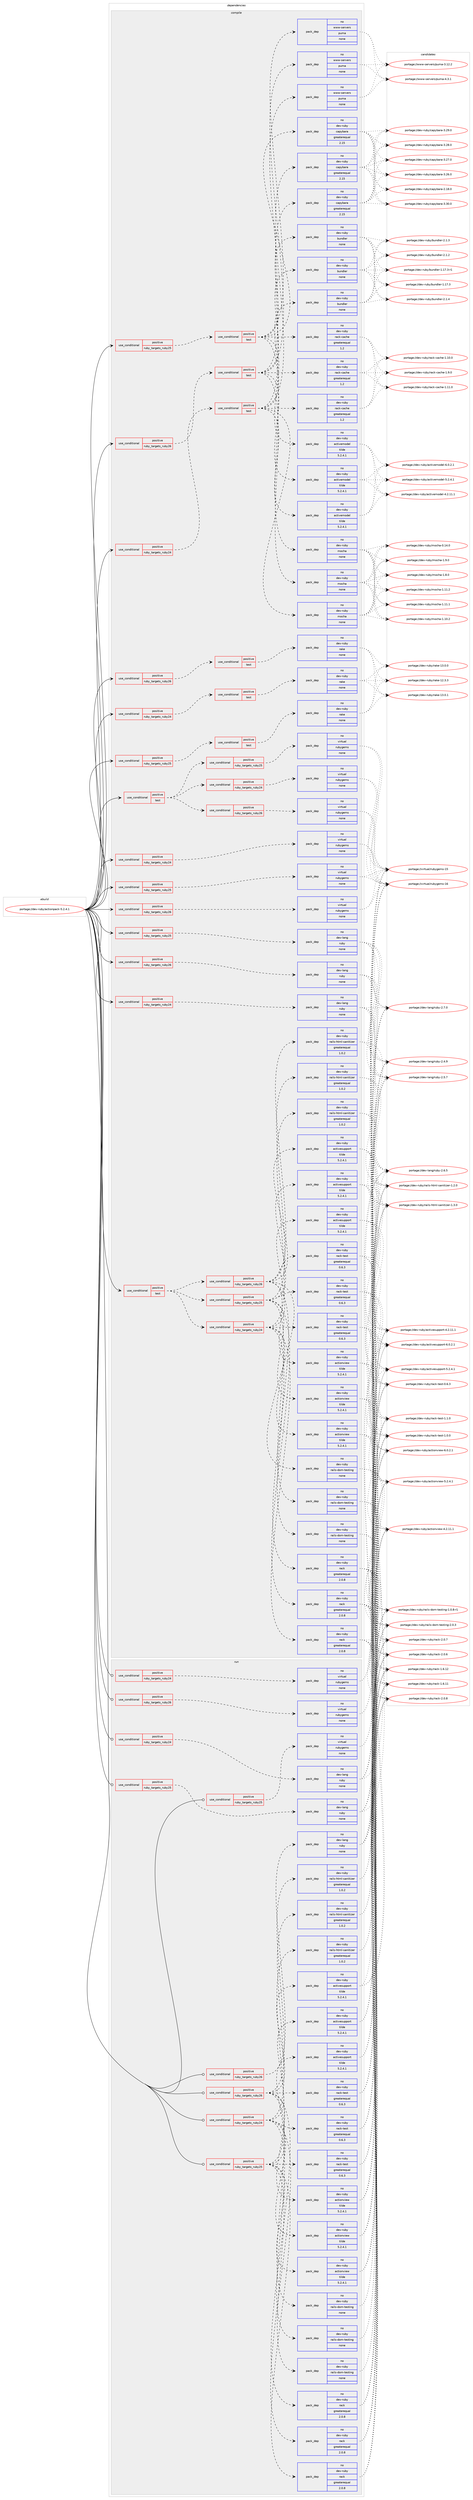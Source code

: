 digraph prolog {

# *************
# Graph options
# *************

newrank=true;
concentrate=true;
compound=true;
graph [rankdir=LR,fontname=Helvetica,fontsize=10,ranksep=1.5];#, ranksep=2.5, nodesep=0.2];
edge  [arrowhead=vee];
node  [fontname=Helvetica,fontsize=10];

# **********
# The ebuild
# **********

subgraph cluster_leftcol {
color=gray;
label=<<i>ebuild</i>>;
id [label="portage://dev-ruby/actionpack-5.2.4.1", color=red, width=4, href="../dev-ruby/actionpack-5.2.4.1.svg"];
}

# ****************
# The dependencies
# ****************

subgraph cluster_midcol {
color=gray;
label=<<i>dependencies</i>>;
subgraph cluster_compile {
fillcolor="#eeeeee";
style=filled;
label=<<i>compile</i>>;
subgraph cond94859 {
dependency371047 [label=<<TABLE BORDER="0" CELLBORDER="1" CELLSPACING="0" CELLPADDING="4"><TR><TD ROWSPAN="3" CELLPADDING="10">use_conditional</TD></TR><TR><TD>positive</TD></TR><TR><TD>ruby_targets_ruby24</TD></TR></TABLE>>, shape=none, color=red];
subgraph cond94860 {
dependency371048 [label=<<TABLE BORDER="0" CELLBORDER="1" CELLSPACING="0" CELLPADDING="4"><TR><TD ROWSPAN="3" CELLPADDING="10">use_conditional</TD></TR><TR><TD>positive</TD></TR><TR><TD>test</TD></TR></TABLE>>, shape=none, color=red];
subgraph pack271335 {
dependency371049 [label=<<TABLE BORDER="0" CELLBORDER="1" CELLSPACING="0" CELLPADDING="4" WIDTH="220"><TR><TD ROWSPAN="6" CELLPADDING="30">pack_dep</TD></TR><TR><TD WIDTH="110">no</TD></TR><TR><TD>dev-ruby</TD></TR><TR><TD>mocha</TD></TR><TR><TD>none</TD></TR><TR><TD></TD></TR></TABLE>>, shape=none, color=blue];
}
dependency371048:e -> dependency371049:w [weight=20,style="dashed",arrowhead="vee"];
subgraph pack271336 {
dependency371050 [label=<<TABLE BORDER="0" CELLBORDER="1" CELLSPACING="0" CELLPADDING="4" WIDTH="220"><TR><TD ROWSPAN="6" CELLPADDING="30">pack_dep</TD></TR><TR><TD WIDTH="110">no</TD></TR><TR><TD>dev-ruby</TD></TR><TR><TD>bundler</TD></TR><TR><TD>none</TD></TR><TR><TD></TD></TR></TABLE>>, shape=none, color=blue];
}
dependency371048:e -> dependency371050:w [weight=20,style="dashed",arrowhead="vee"];
subgraph pack271337 {
dependency371051 [label=<<TABLE BORDER="0" CELLBORDER="1" CELLSPACING="0" CELLPADDING="4" WIDTH="220"><TR><TD ROWSPAN="6" CELLPADDING="30">pack_dep</TD></TR><TR><TD WIDTH="110">no</TD></TR><TR><TD>dev-ruby</TD></TR><TR><TD>capybara</TD></TR><TR><TD>greaterequal</TD></TR><TR><TD>2.15</TD></TR></TABLE>>, shape=none, color=blue];
}
dependency371048:e -> dependency371051:w [weight=20,style="dashed",arrowhead="vee"];
subgraph pack271338 {
dependency371052 [label=<<TABLE BORDER="0" CELLBORDER="1" CELLSPACING="0" CELLPADDING="4" WIDTH="220"><TR><TD ROWSPAN="6" CELLPADDING="30">pack_dep</TD></TR><TR><TD WIDTH="110">no</TD></TR><TR><TD>dev-ruby</TD></TR><TR><TD>activemodel</TD></TR><TR><TD>tilde</TD></TR><TR><TD>5.2.4.1</TD></TR></TABLE>>, shape=none, color=blue];
}
dependency371048:e -> dependency371052:w [weight=20,style="dashed",arrowhead="vee"];
subgraph pack271339 {
dependency371053 [label=<<TABLE BORDER="0" CELLBORDER="1" CELLSPACING="0" CELLPADDING="4" WIDTH="220"><TR><TD ROWSPAN="6" CELLPADDING="30">pack_dep</TD></TR><TR><TD WIDTH="110">no</TD></TR><TR><TD>dev-ruby</TD></TR><TR><TD>rack-cache</TD></TR><TR><TD>greaterequal</TD></TR><TR><TD>1.2</TD></TR></TABLE>>, shape=none, color=blue];
}
dependency371048:e -> dependency371053:w [weight=20,style="dashed",arrowhead="vee"];
subgraph pack271340 {
dependency371054 [label=<<TABLE BORDER="0" CELLBORDER="1" CELLSPACING="0" CELLPADDING="4" WIDTH="220"><TR><TD ROWSPAN="6" CELLPADDING="30">pack_dep</TD></TR><TR><TD WIDTH="110">no</TD></TR><TR><TD>www-servers</TD></TR><TR><TD>puma</TD></TR><TR><TD>none</TD></TR><TR><TD></TD></TR></TABLE>>, shape=none, color=blue];
}
dependency371048:e -> dependency371054:w [weight=20,style="dashed",arrowhead="vee"];
}
dependency371047:e -> dependency371048:w [weight=20,style="dashed",arrowhead="vee"];
}
id:e -> dependency371047:w [weight=20,style="solid",arrowhead="vee"];
subgraph cond94861 {
dependency371055 [label=<<TABLE BORDER="0" CELLBORDER="1" CELLSPACING="0" CELLPADDING="4"><TR><TD ROWSPAN="3" CELLPADDING="10">use_conditional</TD></TR><TR><TD>positive</TD></TR><TR><TD>ruby_targets_ruby24</TD></TR></TABLE>>, shape=none, color=red];
subgraph cond94862 {
dependency371056 [label=<<TABLE BORDER="0" CELLBORDER="1" CELLSPACING="0" CELLPADDING="4"><TR><TD ROWSPAN="3" CELLPADDING="10">use_conditional</TD></TR><TR><TD>positive</TD></TR><TR><TD>test</TD></TR></TABLE>>, shape=none, color=red];
subgraph pack271341 {
dependency371057 [label=<<TABLE BORDER="0" CELLBORDER="1" CELLSPACING="0" CELLPADDING="4" WIDTH="220"><TR><TD ROWSPAN="6" CELLPADDING="30">pack_dep</TD></TR><TR><TD WIDTH="110">no</TD></TR><TR><TD>dev-ruby</TD></TR><TR><TD>rake</TD></TR><TR><TD>none</TD></TR><TR><TD></TD></TR></TABLE>>, shape=none, color=blue];
}
dependency371056:e -> dependency371057:w [weight=20,style="dashed",arrowhead="vee"];
}
dependency371055:e -> dependency371056:w [weight=20,style="dashed",arrowhead="vee"];
}
id:e -> dependency371055:w [weight=20,style="solid",arrowhead="vee"];
subgraph cond94863 {
dependency371058 [label=<<TABLE BORDER="0" CELLBORDER="1" CELLSPACING="0" CELLPADDING="4"><TR><TD ROWSPAN="3" CELLPADDING="10">use_conditional</TD></TR><TR><TD>positive</TD></TR><TR><TD>ruby_targets_ruby24</TD></TR></TABLE>>, shape=none, color=red];
subgraph pack271342 {
dependency371059 [label=<<TABLE BORDER="0" CELLBORDER="1" CELLSPACING="0" CELLPADDING="4" WIDTH="220"><TR><TD ROWSPAN="6" CELLPADDING="30">pack_dep</TD></TR><TR><TD WIDTH="110">no</TD></TR><TR><TD>dev-lang</TD></TR><TR><TD>ruby</TD></TR><TR><TD>none</TD></TR><TR><TD></TD></TR></TABLE>>, shape=none, color=blue];
}
dependency371058:e -> dependency371059:w [weight=20,style="dashed",arrowhead="vee"];
}
id:e -> dependency371058:w [weight=20,style="solid",arrowhead="vee"];
subgraph cond94864 {
dependency371060 [label=<<TABLE BORDER="0" CELLBORDER="1" CELLSPACING="0" CELLPADDING="4"><TR><TD ROWSPAN="3" CELLPADDING="10">use_conditional</TD></TR><TR><TD>positive</TD></TR><TR><TD>ruby_targets_ruby24</TD></TR></TABLE>>, shape=none, color=red];
subgraph pack271343 {
dependency371061 [label=<<TABLE BORDER="0" CELLBORDER="1" CELLSPACING="0" CELLPADDING="4" WIDTH="220"><TR><TD ROWSPAN="6" CELLPADDING="30">pack_dep</TD></TR><TR><TD WIDTH="110">no</TD></TR><TR><TD>virtual</TD></TR><TR><TD>rubygems</TD></TR><TR><TD>none</TD></TR><TR><TD></TD></TR></TABLE>>, shape=none, color=blue];
}
dependency371060:e -> dependency371061:w [weight=20,style="dashed",arrowhead="vee"];
}
id:e -> dependency371060:w [weight=20,style="solid",arrowhead="vee"];
subgraph cond94865 {
dependency371062 [label=<<TABLE BORDER="0" CELLBORDER="1" CELLSPACING="0" CELLPADDING="4"><TR><TD ROWSPAN="3" CELLPADDING="10">use_conditional</TD></TR><TR><TD>positive</TD></TR><TR><TD>ruby_targets_ruby25</TD></TR></TABLE>>, shape=none, color=red];
subgraph cond94866 {
dependency371063 [label=<<TABLE BORDER="0" CELLBORDER="1" CELLSPACING="0" CELLPADDING="4"><TR><TD ROWSPAN="3" CELLPADDING="10">use_conditional</TD></TR><TR><TD>positive</TD></TR><TR><TD>test</TD></TR></TABLE>>, shape=none, color=red];
subgraph pack271344 {
dependency371064 [label=<<TABLE BORDER="0" CELLBORDER="1" CELLSPACING="0" CELLPADDING="4" WIDTH="220"><TR><TD ROWSPAN="6" CELLPADDING="30">pack_dep</TD></TR><TR><TD WIDTH="110">no</TD></TR><TR><TD>dev-ruby</TD></TR><TR><TD>mocha</TD></TR><TR><TD>none</TD></TR><TR><TD></TD></TR></TABLE>>, shape=none, color=blue];
}
dependency371063:e -> dependency371064:w [weight=20,style="dashed",arrowhead="vee"];
subgraph pack271345 {
dependency371065 [label=<<TABLE BORDER="0" CELLBORDER="1" CELLSPACING="0" CELLPADDING="4" WIDTH="220"><TR><TD ROWSPAN="6" CELLPADDING="30">pack_dep</TD></TR><TR><TD WIDTH="110">no</TD></TR><TR><TD>dev-ruby</TD></TR><TR><TD>bundler</TD></TR><TR><TD>none</TD></TR><TR><TD></TD></TR></TABLE>>, shape=none, color=blue];
}
dependency371063:e -> dependency371065:w [weight=20,style="dashed",arrowhead="vee"];
subgraph pack271346 {
dependency371066 [label=<<TABLE BORDER="0" CELLBORDER="1" CELLSPACING="0" CELLPADDING="4" WIDTH="220"><TR><TD ROWSPAN="6" CELLPADDING="30">pack_dep</TD></TR><TR><TD WIDTH="110">no</TD></TR><TR><TD>dev-ruby</TD></TR><TR><TD>capybara</TD></TR><TR><TD>greaterequal</TD></TR><TR><TD>2.15</TD></TR></TABLE>>, shape=none, color=blue];
}
dependency371063:e -> dependency371066:w [weight=20,style="dashed",arrowhead="vee"];
subgraph pack271347 {
dependency371067 [label=<<TABLE BORDER="0" CELLBORDER="1" CELLSPACING="0" CELLPADDING="4" WIDTH="220"><TR><TD ROWSPAN="6" CELLPADDING="30">pack_dep</TD></TR><TR><TD WIDTH="110">no</TD></TR><TR><TD>dev-ruby</TD></TR><TR><TD>activemodel</TD></TR><TR><TD>tilde</TD></TR><TR><TD>5.2.4.1</TD></TR></TABLE>>, shape=none, color=blue];
}
dependency371063:e -> dependency371067:w [weight=20,style="dashed",arrowhead="vee"];
subgraph pack271348 {
dependency371068 [label=<<TABLE BORDER="0" CELLBORDER="1" CELLSPACING="0" CELLPADDING="4" WIDTH="220"><TR><TD ROWSPAN="6" CELLPADDING="30">pack_dep</TD></TR><TR><TD WIDTH="110">no</TD></TR><TR><TD>dev-ruby</TD></TR><TR><TD>rack-cache</TD></TR><TR><TD>greaterequal</TD></TR><TR><TD>1.2</TD></TR></TABLE>>, shape=none, color=blue];
}
dependency371063:e -> dependency371068:w [weight=20,style="dashed",arrowhead="vee"];
subgraph pack271349 {
dependency371069 [label=<<TABLE BORDER="0" CELLBORDER="1" CELLSPACING="0" CELLPADDING="4" WIDTH="220"><TR><TD ROWSPAN="6" CELLPADDING="30">pack_dep</TD></TR><TR><TD WIDTH="110">no</TD></TR><TR><TD>www-servers</TD></TR><TR><TD>puma</TD></TR><TR><TD>none</TD></TR><TR><TD></TD></TR></TABLE>>, shape=none, color=blue];
}
dependency371063:e -> dependency371069:w [weight=20,style="dashed",arrowhead="vee"];
}
dependency371062:e -> dependency371063:w [weight=20,style="dashed",arrowhead="vee"];
}
id:e -> dependency371062:w [weight=20,style="solid",arrowhead="vee"];
subgraph cond94867 {
dependency371070 [label=<<TABLE BORDER="0" CELLBORDER="1" CELLSPACING="0" CELLPADDING="4"><TR><TD ROWSPAN="3" CELLPADDING="10">use_conditional</TD></TR><TR><TD>positive</TD></TR><TR><TD>ruby_targets_ruby25</TD></TR></TABLE>>, shape=none, color=red];
subgraph cond94868 {
dependency371071 [label=<<TABLE BORDER="0" CELLBORDER="1" CELLSPACING="0" CELLPADDING="4"><TR><TD ROWSPAN="3" CELLPADDING="10">use_conditional</TD></TR><TR><TD>positive</TD></TR><TR><TD>test</TD></TR></TABLE>>, shape=none, color=red];
subgraph pack271350 {
dependency371072 [label=<<TABLE BORDER="0" CELLBORDER="1" CELLSPACING="0" CELLPADDING="4" WIDTH="220"><TR><TD ROWSPAN="6" CELLPADDING="30">pack_dep</TD></TR><TR><TD WIDTH="110">no</TD></TR><TR><TD>dev-ruby</TD></TR><TR><TD>rake</TD></TR><TR><TD>none</TD></TR><TR><TD></TD></TR></TABLE>>, shape=none, color=blue];
}
dependency371071:e -> dependency371072:w [weight=20,style="dashed",arrowhead="vee"];
}
dependency371070:e -> dependency371071:w [weight=20,style="dashed",arrowhead="vee"];
}
id:e -> dependency371070:w [weight=20,style="solid",arrowhead="vee"];
subgraph cond94869 {
dependency371073 [label=<<TABLE BORDER="0" CELLBORDER="1" CELLSPACING="0" CELLPADDING="4"><TR><TD ROWSPAN="3" CELLPADDING="10">use_conditional</TD></TR><TR><TD>positive</TD></TR><TR><TD>ruby_targets_ruby25</TD></TR></TABLE>>, shape=none, color=red];
subgraph pack271351 {
dependency371074 [label=<<TABLE BORDER="0" CELLBORDER="1" CELLSPACING="0" CELLPADDING="4" WIDTH="220"><TR><TD ROWSPAN="6" CELLPADDING="30">pack_dep</TD></TR><TR><TD WIDTH="110">no</TD></TR><TR><TD>dev-lang</TD></TR><TR><TD>ruby</TD></TR><TR><TD>none</TD></TR><TR><TD></TD></TR></TABLE>>, shape=none, color=blue];
}
dependency371073:e -> dependency371074:w [weight=20,style="dashed",arrowhead="vee"];
}
id:e -> dependency371073:w [weight=20,style="solid",arrowhead="vee"];
subgraph cond94870 {
dependency371075 [label=<<TABLE BORDER="0" CELLBORDER="1" CELLSPACING="0" CELLPADDING="4"><TR><TD ROWSPAN="3" CELLPADDING="10">use_conditional</TD></TR><TR><TD>positive</TD></TR><TR><TD>ruby_targets_ruby25</TD></TR></TABLE>>, shape=none, color=red];
subgraph pack271352 {
dependency371076 [label=<<TABLE BORDER="0" CELLBORDER="1" CELLSPACING="0" CELLPADDING="4" WIDTH="220"><TR><TD ROWSPAN="6" CELLPADDING="30">pack_dep</TD></TR><TR><TD WIDTH="110">no</TD></TR><TR><TD>virtual</TD></TR><TR><TD>rubygems</TD></TR><TR><TD>none</TD></TR><TR><TD></TD></TR></TABLE>>, shape=none, color=blue];
}
dependency371075:e -> dependency371076:w [weight=20,style="dashed",arrowhead="vee"];
}
id:e -> dependency371075:w [weight=20,style="solid",arrowhead="vee"];
subgraph cond94871 {
dependency371077 [label=<<TABLE BORDER="0" CELLBORDER="1" CELLSPACING="0" CELLPADDING="4"><TR><TD ROWSPAN="3" CELLPADDING="10">use_conditional</TD></TR><TR><TD>positive</TD></TR><TR><TD>ruby_targets_ruby26</TD></TR></TABLE>>, shape=none, color=red];
subgraph cond94872 {
dependency371078 [label=<<TABLE BORDER="0" CELLBORDER="1" CELLSPACING="0" CELLPADDING="4"><TR><TD ROWSPAN="3" CELLPADDING="10">use_conditional</TD></TR><TR><TD>positive</TD></TR><TR><TD>test</TD></TR></TABLE>>, shape=none, color=red];
subgraph pack271353 {
dependency371079 [label=<<TABLE BORDER="0" CELLBORDER="1" CELLSPACING="0" CELLPADDING="4" WIDTH="220"><TR><TD ROWSPAN="6" CELLPADDING="30">pack_dep</TD></TR><TR><TD WIDTH="110">no</TD></TR><TR><TD>dev-ruby</TD></TR><TR><TD>mocha</TD></TR><TR><TD>none</TD></TR><TR><TD></TD></TR></TABLE>>, shape=none, color=blue];
}
dependency371078:e -> dependency371079:w [weight=20,style="dashed",arrowhead="vee"];
subgraph pack271354 {
dependency371080 [label=<<TABLE BORDER="0" CELLBORDER="1" CELLSPACING="0" CELLPADDING="4" WIDTH="220"><TR><TD ROWSPAN="6" CELLPADDING="30">pack_dep</TD></TR><TR><TD WIDTH="110">no</TD></TR><TR><TD>dev-ruby</TD></TR><TR><TD>bundler</TD></TR><TR><TD>none</TD></TR><TR><TD></TD></TR></TABLE>>, shape=none, color=blue];
}
dependency371078:e -> dependency371080:w [weight=20,style="dashed",arrowhead="vee"];
subgraph pack271355 {
dependency371081 [label=<<TABLE BORDER="0" CELLBORDER="1" CELLSPACING="0" CELLPADDING="4" WIDTH="220"><TR><TD ROWSPAN="6" CELLPADDING="30">pack_dep</TD></TR><TR><TD WIDTH="110">no</TD></TR><TR><TD>dev-ruby</TD></TR><TR><TD>capybara</TD></TR><TR><TD>greaterequal</TD></TR><TR><TD>2.15</TD></TR></TABLE>>, shape=none, color=blue];
}
dependency371078:e -> dependency371081:w [weight=20,style="dashed",arrowhead="vee"];
subgraph pack271356 {
dependency371082 [label=<<TABLE BORDER="0" CELLBORDER="1" CELLSPACING="0" CELLPADDING="4" WIDTH="220"><TR><TD ROWSPAN="6" CELLPADDING="30">pack_dep</TD></TR><TR><TD WIDTH="110">no</TD></TR><TR><TD>dev-ruby</TD></TR><TR><TD>activemodel</TD></TR><TR><TD>tilde</TD></TR><TR><TD>5.2.4.1</TD></TR></TABLE>>, shape=none, color=blue];
}
dependency371078:e -> dependency371082:w [weight=20,style="dashed",arrowhead="vee"];
subgraph pack271357 {
dependency371083 [label=<<TABLE BORDER="0" CELLBORDER="1" CELLSPACING="0" CELLPADDING="4" WIDTH="220"><TR><TD ROWSPAN="6" CELLPADDING="30">pack_dep</TD></TR><TR><TD WIDTH="110">no</TD></TR><TR><TD>dev-ruby</TD></TR><TR><TD>rack-cache</TD></TR><TR><TD>greaterequal</TD></TR><TR><TD>1.2</TD></TR></TABLE>>, shape=none, color=blue];
}
dependency371078:e -> dependency371083:w [weight=20,style="dashed",arrowhead="vee"];
subgraph pack271358 {
dependency371084 [label=<<TABLE BORDER="0" CELLBORDER="1" CELLSPACING="0" CELLPADDING="4" WIDTH="220"><TR><TD ROWSPAN="6" CELLPADDING="30">pack_dep</TD></TR><TR><TD WIDTH="110">no</TD></TR><TR><TD>www-servers</TD></TR><TR><TD>puma</TD></TR><TR><TD>none</TD></TR><TR><TD></TD></TR></TABLE>>, shape=none, color=blue];
}
dependency371078:e -> dependency371084:w [weight=20,style="dashed",arrowhead="vee"];
}
dependency371077:e -> dependency371078:w [weight=20,style="dashed",arrowhead="vee"];
}
id:e -> dependency371077:w [weight=20,style="solid",arrowhead="vee"];
subgraph cond94873 {
dependency371085 [label=<<TABLE BORDER="0" CELLBORDER="1" CELLSPACING="0" CELLPADDING="4"><TR><TD ROWSPAN="3" CELLPADDING="10">use_conditional</TD></TR><TR><TD>positive</TD></TR><TR><TD>ruby_targets_ruby26</TD></TR></TABLE>>, shape=none, color=red];
subgraph cond94874 {
dependency371086 [label=<<TABLE BORDER="0" CELLBORDER="1" CELLSPACING="0" CELLPADDING="4"><TR><TD ROWSPAN="3" CELLPADDING="10">use_conditional</TD></TR><TR><TD>positive</TD></TR><TR><TD>test</TD></TR></TABLE>>, shape=none, color=red];
subgraph pack271359 {
dependency371087 [label=<<TABLE BORDER="0" CELLBORDER="1" CELLSPACING="0" CELLPADDING="4" WIDTH="220"><TR><TD ROWSPAN="6" CELLPADDING="30">pack_dep</TD></TR><TR><TD WIDTH="110">no</TD></TR><TR><TD>dev-ruby</TD></TR><TR><TD>rake</TD></TR><TR><TD>none</TD></TR><TR><TD></TD></TR></TABLE>>, shape=none, color=blue];
}
dependency371086:e -> dependency371087:w [weight=20,style="dashed",arrowhead="vee"];
}
dependency371085:e -> dependency371086:w [weight=20,style="dashed",arrowhead="vee"];
}
id:e -> dependency371085:w [weight=20,style="solid",arrowhead="vee"];
subgraph cond94875 {
dependency371088 [label=<<TABLE BORDER="0" CELLBORDER="1" CELLSPACING="0" CELLPADDING="4"><TR><TD ROWSPAN="3" CELLPADDING="10">use_conditional</TD></TR><TR><TD>positive</TD></TR><TR><TD>ruby_targets_ruby26</TD></TR></TABLE>>, shape=none, color=red];
subgraph pack271360 {
dependency371089 [label=<<TABLE BORDER="0" CELLBORDER="1" CELLSPACING="0" CELLPADDING="4" WIDTH="220"><TR><TD ROWSPAN="6" CELLPADDING="30">pack_dep</TD></TR><TR><TD WIDTH="110">no</TD></TR><TR><TD>dev-lang</TD></TR><TR><TD>ruby</TD></TR><TR><TD>none</TD></TR><TR><TD></TD></TR></TABLE>>, shape=none, color=blue];
}
dependency371088:e -> dependency371089:w [weight=20,style="dashed",arrowhead="vee"];
}
id:e -> dependency371088:w [weight=20,style="solid",arrowhead="vee"];
subgraph cond94876 {
dependency371090 [label=<<TABLE BORDER="0" CELLBORDER="1" CELLSPACING="0" CELLPADDING="4"><TR><TD ROWSPAN="3" CELLPADDING="10">use_conditional</TD></TR><TR><TD>positive</TD></TR><TR><TD>ruby_targets_ruby26</TD></TR></TABLE>>, shape=none, color=red];
subgraph pack271361 {
dependency371091 [label=<<TABLE BORDER="0" CELLBORDER="1" CELLSPACING="0" CELLPADDING="4" WIDTH="220"><TR><TD ROWSPAN="6" CELLPADDING="30">pack_dep</TD></TR><TR><TD WIDTH="110">no</TD></TR><TR><TD>virtual</TD></TR><TR><TD>rubygems</TD></TR><TR><TD>none</TD></TR><TR><TD></TD></TR></TABLE>>, shape=none, color=blue];
}
dependency371090:e -> dependency371091:w [weight=20,style="dashed",arrowhead="vee"];
}
id:e -> dependency371090:w [weight=20,style="solid",arrowhead="vee"];
subgraph cond94877 {
dependency371092 [label=<<TABLE BORDER="0" CELLBORDER="1" CELLSPACING="0" CELLPADDING="4"><TR><TD ROWSPAN="3" CELLPADDING="10">use_conditional</TD></TR><TR><TD>positive</TD></TR><TR><TD>test</TD></TR></TABLE>>, shape=none, color=red];
subgraph cond94878 {
dependency371093 [label=<<TABLE BORDER="0" CELLBORDER="1" CELLSPACING="0" CELLPADDING="4"><TR><TD ROWSPAN="3" CELLPADDING="10">use_conditional</TD></TR><TR><TD>positive</TD></TR><TR><TD>ruby_targets_ruby24</TD></TR></TABLE>>, shape=none, color=red];
subgraph pack271362 {
dependency371094 [label=<<TABLE BORDER="0" CELLBORDER="1" CELLSPACING="0" CELLPADDING="4" WIDTH="220"><TR><TD ROWSPAN="6" CELLPADDING="30">pack_dep</TD></TR><TR><TD WIDTH="110">no</TD></TR><TR><TD>dev-ruby</TD></TR><TR><TD>activesupport</TD></TR><TR><TD>tilde</TD></TR><TR><TD>5.2.4.1</TD></TR></TABLE>>, shape=none, color=blue];
}
dependency371093:e -> dependency371094:w [weight=20,style="dashed",arrowhead="vee"];
subgraph pack271363 {
dependency371095 [label=<<TABLE BORDER="0" CELLBORDER="1" CELLSPACING="0" CELLPADDING="4" WIDTH="220"><TR><TD ROWSPAN="6" CELLPADDING="30">pack_dep</TD></TR><TR><TD WIDTH="110">no</TD></TR><TR><TD>dev-ruby</TD></TR><TR><TD>actionview</TD></TR><TR><TD>tilde</TD></TR><TR><TD>5.2.4.1</TD></TR></TABLE>>, shape=none, color=blue];
}
dependency371093:e -> dependency371095:w [weight=20,style="dashed",arrowhead="vee"];
subgraph pack271364 {
dependency371096 [label=<<TABLE BORDER="0" CELLBORDER="1" CELLSPACING="0" CELLPADDING="4" WIDTH="220"><TR><TD ROWSPAN="6" CELLPADDING="30">pack_dep</TD></TR><TR><TD WIDTH="110">no</TD></TR><TR><TD>dev-ruby</TD></TR><TR><TD>rack</TD></TR><TR><TD>greaterequal</TD></TR><TR><TD>2.0.8</TD></TR></TABLE>>, shape=none, color=blue];
}
dependency371093:e -> dependency371096:w [weight=20,style="dashed",arrowhead="vee"];
subgraph pack271365 {
dependency371097 [label=<<TABLE BORDER="0" CELLBORDER="1" CELLSPACING="0" CELLPADDING="4" WIDTH="220"><TR><TD ROWSPAN="6" CELLPADDING="30">pack_dep</TD></TR><TR><TD WIDTH="110">no</TD></TR><TR><TD>dev-ruby</TD></TR><TR><TD>rack-test</TD></TR><TR><TD>greaterequal</TD></TR><TR><TD>0.6.3</TD></TR></TABLE>>, shape=none, color=blue];
}
dependency371093:e -> dependency371097:w [weight=20,style="dashed",arrowhead="vee"];
subgraph pack271366 {
dependency371098 [label=<<TABLE BORDER="0" CELLBORDER="1" CELLSPACING="0" CELLPADDING="4" WIDTH="220"><TR><TD ROWSPAN="6" CELLPADDING="30">pack_dep</TD></TR><TR><TD WIDTH="110">no</TD></TR><TR><TD>dev-ruby</TD></TR><TR><TD>rails-html-sanitizer</TD></TR><TR><TD>greaterequal</TD></TR><TR><TD>1.0.2</TD></TR></TABLE>>, shape=none, color=blue];
}
dependency371093:e -> dependency371098:w [weight=20,style="dashed",arrowhead="vee"];
subgraph pack271367 {
dependency371099 [label=<<TABLE BORDER="0" CELLBORDER="1" CELLSPACING="0" CELLPADDING="4" WIDTH="220"><TR><TD ROWSPAN="6" CELLPADDING="30">pack_dep</TD></TR><TR><TD WIDTH="110">no</TD></TR><TR><TD>dev-ruby</TD></TR><TR><TD>rails-dom-testing</TD></TR><TR><TD>none</TD></TR><TR><TD></TD></TR></TABLE>>, shape=none, color=blue];
}
dependency371093:e -> dependency371099:w [weight=20,style="dashed",arrowhead="vee"];
}
dependency371092:e -> dependency371093:w [weight=20,style="dashed",arrowhead="vee"];
subgraph cond94879 {
dependency371100 [label=<<TABLE BORDER="0" CELLBORDER="1" CELLSPACING="0" CELLPADDING="4"><TR><TD ROWSPAN="3" CELLPADDING="10">use_conditional</TD></TR><TR><TD>positive</TD></TR><TR><TD>ruby_targets_ruby25</TD></TR></TABLE>>, shape=none, color=red];
subgraph pack271368 {
dependency371101 [label=<<TABLE BORDER="0" CELLBORDER="1" CELLSPACING="0" CELLPADDING="4" WIDTH="220"><TR><TD ROWSPAN="6" CELLPADDING="30">pack_dep</TD></TR><TR><TD WIDTH="110">no</TD></TR><TR><TD>dev-ruby</TD></TR><TR><TD>activesupport</TD></TR><TR><TD>tilde</TD></TR><TR><TD>5.2.4.1</TD></TR></TABLE>>, shape=none, color=blue];
}
dependency371100:e -> dependency371101:w [weight=20,style="dashed",arrowhead="vee"];
subgraph pack271369 {
dependency371102 [label=<<TABLE BORDER="0" CELLBORDER="1" CELLSPACING="0" CELLPADDING="4" WIDTH="220"><TR><TD ROWSPAN="6" CELLPADDING="30">pack_dep</TD></TR><TR><TD WIDTH="110">no</TD></TR><TR><TD>dev-ruby</TD></TR><TR><TD>actionview</TD></TR><TR><TD>tilde</TD></TR><TR><TD>5.2.4.1</TD></TR></TABLE>>, shape=none, color=blue];
}
dependency371100:e -> dependency371102:w [weight=20,style="dashed",arrowhead="vee"];
subgraph pack271370 {
dependency371103 [label=<<TABLE BORDER="0" CELLBORDER="1" CELLSPACING="0" CELLPADDING="4" WIDTH="220"><TR><TD ROWSPAN="6" CELLPADDING="30">pack_dep</TD></TR><TR><TD WIDTH="110">no</TD></TR><TR><TD>dev-ruby</TD></TR><TR><TD>rack</TD></TR><TR><TD>greaterequal</TD></TR><TR><TD>2.0.8</TD></TR></TABLE>>, shape=none, color=blue];
}
dependency371100:e -> dependency371103:w [weight=20,style="dashed",arrowhead="vee"];
subgraph pack271371 {
dependency371104 [label=<<TABLE BORDER="0" CELLBORDER="1" CELLSPACING="0" CELLPADDING="4" WIDTH="220"><TR><TD ROWSPAN="6" CELLPADDING="30">pack_dep</TD></TR><TR><TD WIDTH="110">no</TD></TR><TR><TD>dev-ruby</TD></TR><TR><TD>rack-test</TD></TR><TR><TD>greaterequal</TD></TR><TR><TD>0.6.3</TD></TR></TABLE>>, shape=none, color=blue];
}
dependency371100:e -> dependency371104:w [weight=20,style="dashed",arrowhead="vee"];
subgraph pack271372 {
dependency371105 [label=<<TABLE BORDER="0" CELLBORDER="1" CELLSPACING="0" CELLPADDING="4" WIDTH="220"><TR><TD ROWSPAN="6" CELLPADDING="30">pack_dep</TD></TR><TR><TD WIDTH="110">no</TD></TR><TR><TD>dev-ruby</TD></TR><TR><TD>rails-html-sanitizer</TD></TR><TR><TD>greaterequal</TD></TR><TR><TD>1.0.2</TD></TR></TABLE>>, shape=none, color=blue];
}
dependency371100:e -> dependency371105:w [weight=20,style="dashed",arrowhead="vee"];
subgraph pack271373 {
dependency371106 [label=<<TABLE BORDER="0" CELLBORDER="1" CELLSPACING="0" CELLPADDING="4" WIDTH="220"><TR><TD ROWSPAN="6" CELLPADDING="30">pack_dep</TD></TR><TR><TD WIDTH="110">no</TD></TR><TR><TD>dev-ruby</TD></TR><TR><TD>rails-dom-testing</TD></TR><TR><TD>none</TD></TR><TR><TD></TD></TR></TABLE>>, shape=none, color=blue];
}
dependency371100:e -> dependency371106:w [weight=20,style="dashed",arrowhead="vee"];
}
dependency371092:e -> dependency371100:w [weight=20,style="dashed",arrowhead="vee"];
subgraph cond94880 {
dependency371107 [label=<<TABLE BORDER="0" CELLBORDER="1" CELLSPACING="0" CELLPADDING="4"><TR><TD ROWSPAN="3" CELLPADDING="10">use_conditional</TD></TR><TR><TD>positive</TD></TR><TR><TD>ruby_targets_ruby26</TD></TR></TABLE>>, shape=none, color=red];
subgraph pack271374 {
dependency371108 [label=<<TABLE BORDER="0" CELLBORDER="1" CELLSPACING="0" CELLPADDING="4" WIDTH="220"><TR><TD ROWSPAN="6" CELLPADDING="30">pack_dep</TD></TR><TR><TD WIDTH="110">no</TD></TR><TR><TD>dev-ruby</TD></TR><TR><TD>activesupport</TD></TR><TR><TD>tilde</TD></TR><TR><TD>5.2.4.1</TD></TR></TABLE>>, shape=none, color=blue];
}
dependency371107:e -> dependency371108:w [weight=20,style="dashed",arrowhead="vee"];
subgraph pack271375 {
dependency371109 [label=<<TABLE BORDER="0" CELLBORDER="1" CELLSPACING="0" CELLPADDING="4" WIDTH="220"><TR><TD ROWSPAN="6" CELLPADDING="30">pack_dep</TD></TR><TR><TD WIDTH="110">no</TD></TR><TR><TD>dev-ruby</TD></TR><TR><TD>actionview</TD></TR><TR><TD>tilde</TD></TR><TR><TD>5.2.4.1</TD></TR></TABLE>>, shape=none, color=blue];
}
dependency371107:e -> dependency371109:w [weight=20,style="dashed",arrowhead="vee"];
subgraph pack271376 {
dependency371110 [label=<<TABLE BORDER="0" CELLBORDER="1" CELLSPACING="0" CELLPADDING="4" WIDTH="220"><TR><TD ROWSPAN="6" CELLPADDING="30">pack_dep</TD></TR><TR><TD WIDTH="110">no</TD></TR><TR><TD>dev-ruby</TD></TR><TR><TD>rack</TD></TR><TR><TD>greaterequal</TD></TR><TR><TD>2.0.8</TD></TR></TABLE>>, shape=none, color=blue];
}
dependency371107:e -> dependency371110:w [weight=20,style="dashed",arrowhead="vee"];
subgraph pack271377 {
dependency371111 [label=<<TABLE BORDER="0" CELLBORDER="1" CELLSPACING="0" CELLPADDING="4" WIDTH="220"><TR><TD ROWSPAN="6" CELLPADDING="30">pack_dep</TD></TR><TR><TD WIDTH="110">no</TD></TR><TR><TD>dev-ruby</TD></TR><TR><TD>rack-test</TD></TR><TR><TD>greaterequal</TD></TR><TR><TD>0.6.3</TD></TR></TABLE>>, shape=none, color=blue];
}
dependency371107:e -> dependency371111:w [weight=20,style="dashed",arrowhead="vee"];
subgraph pack271378 {
dependency371112 [label=<<TABLE BORDER="0" CELLBORDER="1" CELLSPACING="0" CELLPADDING="4" WIDTH="220"><TR><TD ROWSPAN="6" CELLPADDING="30">pack_dep</TD></TR><TR><TD WIDTH="110">no</TD></TR><TR><TD>dev-ruby</TD></TR><TR><TD>rails-html-sanitizer</TD></TR><TR><TD>greaterequal</TD></TR><TR><TD>1.0.2</TD></TR></TABLE>>, shape=none, color=blue];
}
dependency371107:e -> dependency371112:w [weight=20,style="dashed",arrowhead="vee"];
subgraph pack271379 {
dependency371113 [label=<<TABLE BORDER="0" CELLBORDER="1" CELLSPACING="0" CELLPADDING="4" WIDTH="220"><TR><TD ROWSPAN="6" CELLPADDING="30">pack_dep</TD></TR><TR><TD WIDTH="110">no</TD></TR><TR><TD>dev-ruby</TD></TR><TR><TD>rails-dom-testing</TD></TR><TR><TD>none</TD></TR><TR><TD></TD></TR></TABLE>>, shape=none, color=blue];
}
dependency371107:e -> dependency371113:w [weight=20,style="dashed",arrowhead="vee"];
}
dependency371092:e -> dependency371107:w [weight=20,style="dashed",arrowhead="vee"];
}
id:e -> dependency371092:w [weight=20,style="solid",arrowhead="vee"];
subgraph cond94881 {
dependency371114 [label=<<TABLE BORDER="0" CELLBORDER="1" CELLSPACING="0" CELLPADDING="4"><TR><TD ROWSPAN="3" CELLPADDING="10">use_conditional</TD></TR><TR><TD>positive</TD></TR><TR><TD>test</TD></TR></TABLE>>, shape=none, color=red];
subgraph cond94882 {
dependency371115 [label=<<TABLE BORDER="0" CELLBORDER="1" CELLSPACING="0" CELLPADDING="4"><TR><TD ROWSPAN="3" CELLPADDING="10">use_conditional</TD></TR><TR><TD>positive</TD></TR><TR><TD>ruby_targets_ruby24</TD></TR></TABLE>>, shape=none, color=red];
subgraph pack271380 {
dependency371116 [label=<<TABLE BORDER="0" CELLBORDER="1" CELLSPACING="0" CELLPADDING="4" WIDTH="220"><TR><TD ROWSPAN="6" CELLPADDING="30">pack_dep</TD></TR><TR><TD WIDTH="110">no</TD></TR><TR><TD>virtual</TD></TR><TR><TD>rubygems</TD></TR><TR><TD>none</TD></TR><TR><TD></TD></TR></TABLE>>, shape=none, color=blue];
}
dependency371115:e -> dependency371116:w [weight=20,style="dashed",arrowhead="vee"];
}
dependency371114:e -> dependency371115:w [weight=20,style="dashed",arrowhead="vee"];
subgraph cond94883 {
dependency371117 [label=<<TABLE BORDER="0" CELLBORDER="1" CELLSPACING="0" CELLPADDING="4"><TR><TD ROWSPAN="3" CELLPADDING="10">use_conditional</TD></TR><TR><TD>positive</TD></TR><TR><TD>ruby_targets_ruby25</TD></TR></TABLE>>, shape=none, color=red];
subgraph pack271381 {
dependency371118 [label=<<TABLE BORDER="0" CELLBORDER="1" CELLSPACING="0" CELLPADDING="4" WIDTH="220"><TR><TD ROWSPAN="6" CELLPADDING="30">pack_dep</TD></TR><TR><TD WIDTH="110">no</TD></TR><TR><TD>virtual</TD></TR><TR><TD>rubygems</TD></TR><TR><TD>none</TD></TR><TR><TD></TD></TR></TABLE>>, shape=none, color=blue];
}
dependency371117:e -> dependency371118:w [weight=20,style="dashed",arrowhead="vee"];
}
dependency371114:e -> dependency371117:w [weight=20,style="dashed",arrowhead="vee"];
subgraph cond94884 {
dependency371119 [label=<<TABLE BORDER="0" CELLBORDER="1" CELLSPACING="0" CELLPADDING="4"><TR><TD ROWSPAN="3" CELLPADDING="10">use_conditional</TD></TR><TR><TD>positive</TD></TR><TR><TD>ruby_targets_ruby26</TD></TR></TABLE>>, shape=none, color=red];
subgraph pack271382 {
dependency371120 [label=<<TABLE BORDER="0" CELLBORDER="1" CELLSPACING="0" CELLPADDING="4" WIDTH="220"><TR><TD ROWSPAN="6" CELLPADDING="30">pack_dep</TD></TR><TR><TD WIDTH="110">no</TD></TR><TR><TD>virtual</TD></TR><TR><TD>rubygems</TD></TR><TR><TD>none</TD></TR><TR><TD></TD></TR></TABLE>>, shape=none, color=blue];
}
dependency371119:e -> dependency371120:w [weight=20,style="dashed",arrowhead="vee"];
}
dependency371114:e -> dependency371119:w [weight=20,style="dashed",arrowhead="vee"];
}
id:e -> dependency371114:w [weight=20,style="solid",arrowhead="vee"];
}
subgraph cluster_compileandrun {
fillcolor="#eeeeee";
style=filled;
label=<<i>compile and run</i>>;
}
subgraph cluster_run {
fillcolor="#eeeeee";
style=filled;
label=<<i>run</i>>;
subgraph cond94885 {
dependency371121 [label=<<TABLE BORDER="0" CELLBORDER="1" CELLSPACING="0" CELLPADDING="4"><TR><TD ROWSPAN="3" CELLPADDING="10">use_conditional</TD></TR><TR><TD>positive</TD></TR><TR><TD>ruby_targets_ruby24</TD></TR></TABLE>>, shape=none, color=red];
subgraph pack271383 {
dependency371122 [label=<<TABLE BORDER="0" CELLBORDER="1" CELLSPACING="0" CELLPADDING="4" WIDTH="220"><TR><TD ROWSPAN="6" CELLPADDING="30">pack_dep</TD></TR><TR><TD WIDTH="110">no</TD></TR><TR><TD>dev-lang</TD></TR><TR><TD>ruby</TD></TR><TR><TD>none</TD></TR><TR><TD></TD></TR></TABLE>>, shape=none, color=blue];
}
dependency371121:e -> dependency371122:w [weight=20,style="dashed",arrowhead="vee"];
}
id:e -> dependency371121:w [weight=20,style="solid",arrowhead="odot"];
subgraph cond94886 {
dependency371123 [label=<<TABLE BORDER="0" CELLBORDER="1" CELLSPACING="0" CELLPADDING="4"><TR><TD ROWSPAN="3" CELLPADDING="10">use_conditional</TD></TR><TR><TD>positive</TD></TR><TR><TD>ruby_targets_ruby24</TD></TR></TABLE>>, shape=none, color=red];
subgraph pack271384 {
dependency371124 [label=<<TABLE BORDER="0" CELLBORDER="1" CELLSPACING="0" CELLPADDING="4" WIDTH="220"><TR><TD ROWSPAN="6" CELLPADDING="30">pack_dep</TD></TR><TR><TD WIDTH="110">no</TD></TR><TR><TD>dev-ruby</TD></TR><TR><TD>activesupport</TD></TR><TR><TD>tilde</TD></TR><TR><TD>5.2.4.1</TD></TR></TABLE>>, shape=none, color=blue];
}
dependency371123:e -> dependency371124:w [weight=20,style="dashed",arrowhead="vee"];
subgraph pack271385 {
dependency371125 [label=<<TABLE BORDER="0" CELLBORDER="1" CELLSPACING="0" CELLPADDING="4" WIDTH="220"><TR><TD ROWSPAN="6" CELLPADDING="30">pack_dep</TD></TR><TR><TD WIDTH="110">no</TD></TR><TR><TD>dev-ruby</TD></TR><TR><TD>actionview</TD></TR><TR><TD>tilde</TD></TR><TR><TD>5.2.4.1</TD></TR></TABLE>>, shape=none, color=blue];
}
dependency371123:e -> dependency371125:w [weight=20,style="dashed",arrowhead="vee"];
subgraph pack271386 {
dependency371126 [label=<<TABLE BORDER="0" CELLBORDER="1" CELLSPACING="0" CELLPADDING="4" WIDTH="220"><TR><TD ROWSPAN="6" CELLPADDING="30">pack_dep</TD></TR><TR><TD WIDTH="110">no</TD></TR><TR><TD>dev-ruby</TD></TR><TR><TD>rack</TD></TR><TR><TD>greaterequal</TD></TR><TR><TD>2.0.8</TD></TR></TABLE>>, shape=none, color=blue];
}
dependency371123:e -> dependency371126:w [weight=20,style="dashed",arrowhead="vee"];
subgraph pack271387 {
dependency371127 [label=<<TABLE BORDER="0" CELLBORDER="1" CELLSPACING="0" CELLPADDING="4" WIDTH="220"><TR><TD ROWSPAN="6" CELLPADDING="30">pack_dep</TD></TR><TR><TD WIDTH="110">no</TD></TR><TR><TD>dev-ruby</TD></TR><TR><TD>rack-test</TD></TR><TR><TD>greaterequal</TD></TR><TR><TD>0.6.3</TD></TR></TABLE>>, shape=none, color=blue];
}
dependency371123:e -> dependency371127:w [weight=20,style="dashed",arrowhead="vee"];
subgraph pack271388 {
dependency371128 [label=<<TABLE BORDER="0" CELLBORDER="1" CELLSPACING="0" CELLPADDING="4" WIDTH="220"><TR><TD ROWSPAN="6" CELLPADDING="30">pack_dep</TD></TR><TR><TD WIDTH="110">no</TD></TR><TR><TD>dev-ruby</TD></TR><TR><TD>rails-html-sanitizer</TD></TR><TR><TD>greaterequal</TD></TR><TR><TD>1.0.2</TD></TR></TABLE>>, shape=none, color=blue];
}
dependency371123:e -> dependency371128:w [weight=20,style="dashed",arrowhead="vee"];
subgraph pack271389 {
dependency371129 [label=<<TABLE BORDER="0" CELLBORDER="1" CELLSPACING="0" CELLPADDING="4" WIDTH="220"><TR><TD ROWSPAN="6" CELLPADDING="30">pack_dep</TD></TR><TR><TD WIDTH="110">no</TD></TR><TR><TD>dev-ruby</TD></TR><TR><TD>rails-dom-testing</TD></TR><TR><TD>none</TD></TR><TR><TD></TD></TR></TABLE>>, shape=none, color=blue];
}
dependency371123:e -> dependency371129:w [weight=20,style="dashed",arrowhead="vee"];
}
id:e -> dependency371123:w [weight=20,style="solid",arrowhead="odot"];
subgraph cond94887 {
dependency371130 [label=<<TABLE BORDER="0" CELLBORDER="1" CELLSPACING="0" CELLPADDING="4"><TR><TD ROWSPAN="3" CELLPADDING="10">use_conditional</TD></TR><TR><TD>positive</TD></TR><TR><TD>ruby_targets_ruby24</TD></TR></TABLE>>, shape=none, color=red];
subgraph pack271390 {
dependency371131 [label=<<TABLE BORDER="0" CELLBORDER="1" CELLSPACING="0" CELLPADDING="4" WIDTH="220"><TR><TD ROWSPAN="6" CELLPADDING="30">pack_dep</TD></TR><TR><TD WIDTH="110">no</TD></TR><TR><TD>virtual</TD></TR><TR><TD>rubygems</TD></TR><TR><TD>none</TD></TR><TR><TD></TD></TR></TABLE>>, shape=none, color=blue];
}
dependency371130:e -> dependency371131:w [weight=20,style="dashed",arrowhead="vee"];
}
id:e -> dependency371130:w [weight=20,style="solid",arrowhead="odot"];
subgraph cond94888 {
dependency371132 [label=<<TABLE BORDER="0" CELLBORDER="1" CELLSPACING="0" CELLPADDING="4"><TR><TD ROWSPAN="3" CELLPADDING="10">use_conditional</TD></TR><TR><TD>positive</TD></TR><TR><TD>ruby_targets_ruby25</TD></TR></TABLE>>, shape=none, color=red];
subgraph pack271391 {
dependency371133 [label=<<TABLE BORDER="0" CELLBORDER="1" CELLSPACING="0" CELLPADDING="4" WIDTH="220"><TR><TD ROWSPAN="6" CELLPADDING="30">pack_dep</TD></TR><TR><TD WIDTH="110">no</TD></TR><TR><TD>dev-lang</TD></TR><TR><TD>ruby</TD></TR><TR><TD>none</TD></TR><TR><TD></TD></TR></TABLE>>, shape=none, color=blue];
}
dependency371132:e -> dependency371133:w [weight=20,style="dashed",arrowhead="vee"];
}
id:e -> dependency371132:w [weight=20,style="solid",arrowhead="odot"];
subgraph cond94889 {
dependency371134 [label=<<TABLE BORDER="0" CELLBORDER="1" CELLSPACING="0" CELLPADDING="4"><TR><TD ROWSPAN="3" CELLPADDING="10">use_conditional</TD></TR><TR><TD>positive</TD></TR><TR><TD>ruby_targets_ruby25</TD></TR></TABLE>>, shape=none, color=red];
subgraph pack271392 {
dependency371135 [label=<<TABLE BORDER="0" CELLBORDER="1" CELLSPACING="0" CELLPADDING="4" WIDTH="220"><TR><TD ROWSPAN="6" CELLPADDING="30">pack_dep</TD></TR><TR><TD WIDTH="110">no</TD></TR><TR><TD>dev-ruby</TD></TR><TR><TD>activesupport</TD></TR><TR><TD>tilde</TD></TR><TR><TD>5.2.4.1</TD></TR></TABLE>>, shape=none, color=blue];
}
dependency371134:e -> dependency371135:w [weight=20,style="dashed",arrowhead="vee"];
subgraph pack271393 {
dependency371136 [label=<<TABLE BORDER="0" CELLBORDER="1" CELLSPACING="0" CELLPADDING="4" WIDTH="220"><TR><TD ROWSPAN="6" CELLPADDING="30">pack_dep</TD></TR><TR><TD WIDTH="110">no</TD></TR><TR><TD>dev-ruby</TD></TR><TR><TD>actionview</TD></TR><TR><TD>tilde</TD></TR><TR><TD>5.2.4.1</TD></TR></TABLE>>, shape=none, color=blue];
}
dependency371134:e -> dependency371136:w [weight=20,style="dashed",arrowhead="vee"];
subgraph pack271394 {
dependency371137 [label=<<TABLE BORDER="0" CELLBORDER="1" CELLSPACING="0" CELLPADDING="4" WIDTH="220"><TR><TD ROWSPAN="6" CELLPADDING="30">pack_dep</TD></TR><TR><TD WIDTH="110">no</TD></TR><TR><TD>dev-ruby</TD></TR><TR><TD>rack</TD></TR><TR><TD>greaterequal</TD></TR><TR><TD>2.0.8</TD></TR></TABLE>>, shape=none, color=blue];
}
dependency371134:e -> dependency371137:w [weight=20,style="dashed",arrowhead="vee"];
subgraph pack271395 {
dependency371138 [label=<<TABLE BORDER="0" CELLBORDER="1" CELLSPACING="0" CELLPADDING="4" WIDTH="220"><TR><TD ROWSPAN="6" CELLPADDING="30">pack_dep</TD></TR><TR><TD WIDTH="110">no</TD></TR><TR><TD>dev-ruby</TD></TR><TR><TD>rack-test</TD></TR><TR><TD>greaterequal</TD></TR><TR><TD>0.6.3</TD></TR></TABLE>>, shape=none, color=blue];
}
dependency371134:e -> dependency371138:w [weight=20,style="dashed",arrowhead="vee"];
subgraph pack271396 {
dependency371139 [label=<<TABLE BORDER="0" CELLBORDER="1" CELLSPACING="0" CELLPADDING="4" WIDTH="220"><TR><TD ROWSPAN="6" CELLPADDING="30">pack_dep</TD></TR><TR><TD WIDTH="110">no</TD></TR><TR><TD>dev-ruby</TD></TR><TR><TD>rails-html-sanitizer</TD></TR><TR><TD>greaterequal</TD></TR><TR><TD>1.0.2</TD></TR></TABLE>>, shape=none, color=blue];
}
dependency371134:e -> dependency371139:w [weight=20,style="dashed",arrowhead="vee"];
subgraph pack271397 {
dependency371140 [label=<<TABLE BORDER="0" CELLBORDER="1" CELLSPACING="0" CELLPADDING="4" WIDTH="220"><TR><TD ROWSPAN="6" CELLPADDING="30">pack_dep</TD></TR><TR><TD WIDTH="110">no</TD></TR><TR><TD>dev-ruby</TD></TR><TR><TD>rails-dom-testing</TD></TR><TR><TD>none</TD></TR><TR><TD></TD></TR></TABLE>>, shape=none, color=blue];
}
dependency371134:e -> dependency371140:w [weight=20,style="dashed",arrowhead="vee"];
}
id:e -> dependency371134:w [weight=20,style="solid",arrowhead="odot"];
subgraph cond94890 {
dependency371141 [label=<<TABLE BORDER="0" CELLBORDER="1" CELLSPACING="0" CELLPADDING="4"><TR><TD ROWSPAN="3" CELLPADDING="10">use_conditional</TD></TR><TR><TD>positive</TD></TR><TR><TD>ruby_targets_ruby25</TD></TR></TABLE>>, shape=none, color=red];
subgraph pack271398 {
dependency371142 [label=<<TABLE BORDER="0" CELLBORDER="1" CELLSPACING="0" CELLPADDING="4" WIDTH="220"><TR><TD ROWSPAN="6" CELLPADDING="30">pack_dep</TD></TR><TR><TD WIDTH="110">no</TD></TR><TR><TD>virtual</TD></TR><TR><TD>rubygems</TD></TR><TR><TD>none</TD></TR><TR><TD></TD></TR></TABLE>>, shape=none, color=blue];
}
dependency371141:e -> dependency371142:w [weight=20,style="dashed",arrowhead="vee"];
}
id:e -> dependency371141:w [weight=20,style="solid",arrowhead="odot"];
subgraph cond94891 {
dependency371143 [label=<<TABLE BORDER="0" CELLBORDER="1" CELLSPACING="0" CELLPADDING="4"><TR><TD ROWSPAN="3" CELLPADDING="10">use_conditional</TD></TR><TR><TD>positive</TD></TR><TR><TD>ruby_targets_ruby26</TD></TR></TABLE>>, shape=none, color=red];
subgraph pack271399 {
dependency371144 [label=<<TABLE BORDER="0" CELLBORDER="1" CELLSPACING="0" CELLPADDING="4" WIDTH="220"><TR><TD ROWSPAN="6" CELLPADDING="30">pack_dep</TD></TR><TR><TD WIDTH="110">no</TD></TR><TR><TD>dev-lang</TD></TR><TR><TD>ruby</TD></TR><TR><TD>none</TD></TR><TR><TD></TD></TR></TABLE>>, shape=none, color=blue];
}
dependency371143:e -> dependency371144:w [weight=20,style="dashed",arrowhead="vee"];
}
id:e -> dependency371143:w [weight=20,style="solid",arrowhead="odot"];
subgraph cond94892 {
dependency371145 [label=<<TABLE BORDER="0" CELLBORDER="1" CELLSPACING="0" CELLPADDING="4"><TR><TD ROWSPAN="3" CELLPADDING="10">use_conditional</TD></TR><TR><TD>positive</TD></TR><TR><TD>ruby_targets_ruby26</TD></TR></TABLE>>, shape=none, color=red];
subgraph pack271400 {
dependency371146 [label=<<TABLE BORDER="0" CELLBORDER="1" CELLSPACING="0" CELLPADDING="4" WIDTH="220"><TR><TD ROWSPAN="6" CELLPADDING="30">pack_dep</TD></TR><TR><TD WIDTH="110">no</TD></TR><TR><TD>dev-ruby</TD></TR><TR><TD>activesupport</TD></TR><TR><TD>tilde</TD></TR><TR><TD>5.2.4.1</TD></TR></TABLE>>, shape=none, color=blue];
}
dependency371145:e -> dependency371146:w [weight=20,style="dashed",arrowhead="vee"];
subgraph pack271401 {
dependency371147 [label=<<TABLE BORDER="0" CELLBORDER="1" CELLSPACING="0" CELLPADDING="4" WIDTH="220"><TR><TD ROWSPAN="6" CELLPADDING="30">pack_dep</TD></TR><TR><TD WIDTH="110">no</TD></TR><TR><TD>dev-ruby</TD></TR><TR><TD>actionview</TD></TR><TR><TD>tilde</TD></TR><TR><TD>5.2.4.1</TD></TR></TABLE>>, shape=none, color=blue];
}
dependency371145:e -> dependency371147:w [weight=20,style="dashed",arrowhead="vee"];
subgraph pack271402 {
dependency371148 [label=<<TABLE BORDER="0" CELLBORDER="1" CELLSPACING="0" CELLPADDING="4" WIDTH="220"><TR><TD ROWSPAN="6" CELLPADDING="30">pack_dep</TD></TR><TR><TD WIDTH="110">no</TD></TR><TR><TD>dev-ruby</TD></TR><TR><TD>rack</TD></TR><TR><TD>greaterequal</TD></TR><TR><TD>2.0.8</TD></TR></TABLE>>, shape=none, color=blue];
}
dependency371145:e -> dependency371148:w [weight=20,style="dashed",arrowhead="vee"];
subgraph pack271403 {
dependency371149 [label=<<TABLE BORDER="0" CELLBORDER="1" CELLSPACING="0" CELLPADDING="4" WIDTH="220"><TR><TD ROWSPAN="6" CELLPADDING="30">pack_dep</TD></TR><TR><TD WIDTH="110">no</TD></TR><TR><TD>dev-ruby</TD></TR><TR><TD>rack-test</TD></TR><TR><TD>greaterequal</TD></TR><TR><TD>0.6.3</TD></TR></TABLE>>, shape=none, color=blue];
}
dependency371145:e -> dependency371149:w [weight=20,style="dashed",arrowhead="vee"];
subgraph pack271404 {
dependency371150 [label=<<TABLE BORDER="0" CELLBORDER="1" CELLSPACING="0" CELLPADDING="4" WIDTH="220"><TR><TD ROWSPAN="6" CELLPADDING="30">pack_dep</TD></TR><TR><TD WIDTH="110">no</TD></TR><TR><TD>dev-ruby</TD></TR><TR><TD>rails-html-sanitizer</TD></TR><TR><TD>greaterequal</TD></TR><TR><TD>1.0.2</TD></TR></TABLE>>, shape=none, color=blue];
}
dependency371145:e -> dependency371150:w [weight=20,style="dashed",arrowhead="vee"];
subgraph pack271405 {
dependency371151 [label=<<TABLE BORDER="0" CELLBORDER="1" CELLSPACING="0" CELLPADDING="4" WIDTH="220"><TR><TD ROWSPAN="6" CELLPADDING="30">pack_dep</TD></TR><TR><TD WIDTH="110">no</TD></TR><TR><TD>dev-ruby</TD></TR><TR><TD>rails-dom-testing</TD></TR><TR><TD>none</TD></TR><TR><TD></TD></TR></TABLE>>, shape=none, color=blue];
}
dependency371145:e -> dependency371151:w [weight=20,style="dashed",arrowhead="vee"];
}
id:e -> dependency371145:w [weight=20,style="solid",arrowhead="odot"];
subgraph cond94893 {
dependency371152 [label=<<TABLE BORDER="0" CELLBORDER="1" CELLSPACING="0" CELLPADDING="4"><TR><TD ROWSPAN="3" CELLPADDING="10">use_conditional</TD></TR><TR><TD>positive</TD></TR><TR><TD>ruby_targets_ruby26</TD></TR></TABLE>>, shape=none, color=red];
subgraph pack271406 {
dependency371153 [label=<<TABLE BORDER="0" CELLBORDER="1" CELLSPACING="0" CELLPADDING="4" WIDTH="220"><TR><TD ROWSPAN="6" CELLPADDING="30">pack_dep</TD></TR><TR><TD WIDTH="110">no</TD></TR><TR><TD>virtual</TD></TR><TR><TD>rubygems</TD></TR><TR><TD>none</TD></TR><TR><TD></TD></TR></TABLE>>, shape=none, color=blue];
}
dependency371152:e -> dependency371153:w [weight=20,style="dashed",arrowhead="vee"];
}
id:e -> dependency371152:w [weight=20,style="solid",arrowhead="odot"];
}
}

# **************
# The candidates
# **************

subgraph cluster_choices {
rank=same;
color=gray;
label=<<i>candidates</i>>;

subgraph choice271335 {
color=black;
nodesep=1;
choice1001011184511411798121471091119910497454946574648 [label="portage://dev-ruby/mocha-1.9.0", color=red, width=4,href="../dev-ruby/mocha-1.9.0.svg"];
choice1001011184511411798121471091119910497454946564648 [label="portage://dev-ruby/mocha-1.8.0", color=red, width=4,href="../dev-ruby/mocha-1.8.0.svg"];
choice100101118451141179812147109111991049745494649494650 [label="portage://dev-ruby/mocha-1.11.2", color=red, width=4,href="../dev-ruby/mocha-1.11.2.svg"];
choice100101118451141179812147109111991049745494649494649 [label="portage://dev-ruby/mocha-1.11.1", color=red, width=4,href="../dev-ruby/mocha-1.11.1.svg"];
choice100101118451141179812147109111991049745494649484650 [label="portage://dev-ruby/mocha-1.10.2", color=red, width=4,href="../dev-ruby/mocha-1.10.2.svg"];
choice100101118451141179812147109111991049745484649524648 [label="portage://dev-ruby/mocha-0.14.0", color=red, width=4,href="../dev-ruby/mocha-0.14.0.svg"];
dependency371049:e -> choice1001011184511411798121471091119910497454946574648:w [style=dotted,weight="100"];
dependency371049:e -> choice1001011184511411798121471091119910497454946564648:w [style=dotted,weight="100"];
dependency371049:e -> choice100101118451141179812147109111991049745494649494650:w [style=dotted,weight="100"];
dependency371049:e -> choice100101118451141179812147109111991049745494649494649:w [style=dotted,weight="100"];
dependency371049:e -> choice100101118451141179812147109111991049745494649484650:w [style=dotted,weight="100"];
dependency371049:e -> choice100101118451141179812147109111991049745484649524648:w [style=dotted,weight="100"];
}
subgraph choice271336 {
color=black;
nodesep=1;
choice10010111845114117981214798117110100108101114455046494652 [label="portage://dev-ruby/bundler-2.1.4", color=red, width=4,href="../dev-ruby/bundler-2.1.4.svg"];
choice10010111845114117981214798117110100108101114455046494651 [label="portage://dev-ruby/bundler-2.1.3", color=red, width=4,href="../dev-ruby/bundler-2.1.3.svg"];
choice10010111845114117981214798117110100108101114455046494650 [label="portage://dev-ruby/bundler-2.1.2", color=red, width=4,href="../dev-ruby/bundler-2.1.2.svg"];
choice10010111845114117981214798117110100108101114454946495546514511449 [label="portage://dev-ruby/bundler-1.17.3-r1", color=red, width=4,href="../dev-ruby/bundler-1.17.3-r1.svg"];
choice1001011184511411798121479811711010010810111445494649554651 [label="portage://dev-ruby/bundler-1.17.3", color=red, width=4,href="../dev-ruby/bundler-1.17.3.svg"];
dependency371050:e -> choice10010111845114117981214798117110100108101114455046494652:w [style=dotted,weight="100"];
dependency371050:e -> choice10010111845114117981214798117110100108101114455046494651:w [style=dotted,weight="100"];
dependency371050:e -> choice10010111845114117981214798117110100108101114455046494650:w [style=dotted,weight="100"];
dependency371050:e -> choice10010111845114117981214798117110100108101114454946495546514511449:w [style=dotted,weight="100"];
dependency371050:e -> choice1001011184511411798121479811711010010810111445494649554651:w [style=dotted,weight="100"];
}
subgraph choice271337 {
color=black;
nodesep=1;
choice100101118451141179812147999711212198971149745514651484648 [label="portage://dev-ruby/capybara-3.30.0", color=red, width=4,href="../dev-ruby/capybara-3.30.0.svg"];
choice100101118451141179812147999711212198971149745514650574648 [label="portage://dev-ruby/capybara-3.29.0", color=red, width=4,href="../dev-ruby/capybara-3.29.0.svg"];
choice100101118451141179812147999711212198971149745514650564648 [label="portage://dev-ruby/capybara-3.28.0", color=red, width=4,href="../dev-ruby/capybara-3.28.0.svg"];
choice100101118451141179812147999711212198971149745514650554648 [label="portage://dev-ruby/capybara-3.27.0", color=red, width=4,href="../dev-ruby/capybara-3.27.0.svg"];
choice100101118451141179812147999711212198971149745514650544648 [label="portage://dev-ruby/capybara-3.26.0", color=red, width=4,href="../dev-ruby/capybara-3.26.0.svg"];
choice100101118451141179812147999711212198971149745504649564648 [label="portage://dev-ruby/capybara-2.18.0", color=red, width=4,href="../dev-ruby/capybara-2.18.0.svg"];
dependency371051:e -> choice100101118451141179812147999711212198971149745514651484648:w [style=dotted,weight="100"];
dependency371051:e -> choice100101118451141179812147999711212198971149745514650574648:w [style=dotted,weight="100"];
dependency371051:e -> choice100101118451141179812147999711212198971149745514650564648:w [style=dotted,weight="100"];
dependency371051:e -> choice100101118451141179812147999711212198971149745514650554648:w [style=dotted,weight="100"];
dependency371051:e -> choice100101118451141179812147999711212198971149745514650544648:w [style=dotted,weight="100"];
dependency371051:e -> choice100101118451141179812147999711212198971149745504649564648:w [style=dotted,weight="100"];
}
subgraph choice271338 {
color=black;
nodesep=1;
choice10010111845114117981214797991161051181011091111001011084554464846504649 [label="portage://dev-ruby/activemodel-6.0.2.1", color=red, width=4,href="../dev-ruby/activemodel-6.0.2.1.svg"];
choice10010111845114117981214797991161051181011091111001011084553465046524649 [label="portage://dev-ruby/activemodel-5.2.4.1", color=red, width=4,href="../dev-ruby/activemodel-5.2.4.1.svg"];
choice1001011184511411798121479799116105118101109111100101108455246504649494649 [label="portage://dev-ruby/activemodel-4.2.11.1", color=red, width=4,href="../dev-ruby/activemodel-4.2.11.1.svg"];
dependency371052:e -> choice10010111845114117981214797991161051181011091111001011084554464846504649:w [style=dotted,weight="100"];
dependency371052:e -> choice10010111845114117981214797991161051181011091111001011084553465046524649:w [style=dotted,weight="100"];
dependency371052:e -> choice1001011184511411798121479799116105118101109111100101108455246504649494649:w [style=dotted,weight="100"];
}
subgraph choice271339 {
color=black;
nodesep=1;
choice100101118451141179812147114979910745999799104101454946574648 [label="portage://dev-ruby/rack-cache-1.9.0", color=red, width=4,href="../dev-ruby/rack-cache-1.9.0.svg"];
choice10010111845114117981214711497991074599979910410145494649494648 [label="portage://dev-ruby/rack-cache-1.11.0", color=red, width=4,href="../dev-ruby/rack-cache-1.11.0.svg"];
choice10010111845114117981214711497991074599979910410145494649484648 [label="portage://dev-ruby/rack-cache-1.10.0", color=red, width=4,href="../dev-ruby/rack-cache-1.10.0.svg"];
dependency371053:e -> choice100101118451141179812147114979910745999799104101454946574648:w [style=dotted,weight="100"];
dependency371053:e -> choice10010111845114117981214711497991074599979910410145494649494648:w [style=dotted,weight="100"];
dependency371053:e -> choice10010111845114117981214711497991074599979910410145494649484648:w [style=dotted,weight="100"];
}
subgraph choice271340 {
color=black;
nodesep=1;
choice119119119451151011141181011141154711211710997455246514649 [label="portage://www-servers/puma-4.3.1", color=red, width=4,href="../www-servers/puma-4.3.1.svg"];
choice11911911945115101114118101114115471121171099745514649504650 [label="portage://www-servers/puma-3.12.2", color=red, width=4,href="../www-servers/puma-3.12.2.svg"];
dependency371054:e -> choice119119119451151011141181011141154711211710997455246514649:w [style=dotted,weight="100"];
dependency371054:e -> choice11911911945115101114118101114115471121171099745514649504650:w [style=dotted,weight="100"];
}
subgraph choice271341 {
color=black;
nodesep=1;
choice1001011184511411798121471149710710145495146484649 [label="portage://dev-ruby/rake-13.0.1", color=red, width=4,href="../dev-ruby/rake-13.0.1.svg"];
choice1001011184511411798121471149710710145495146484648 [label="portage://dev-ruby/rake-13.0.0", color=red, width=4,href="../dev-ruby/rake-13.0.0.svg"];
choice1001011184511411798121471149710710145495046514651 [label="portage://dev-ruby/rake-12.3.3", color=red, width=4,href="../dev-ruby/rake-12.3.3.svg"];
dependency371057:e -> choice1001011184511411798121471149710710145495146484649:w [style=dotted,weight="100"];
dependency371057:e -> choice1001011184511411798121471149710710145495146484648:w [style=dotted,weight="100"];
dependency371057:e -> choice1001011184511411798121471149710710145495046514651:w [style=dotted,weight="100"];
}
subgraph choice271342 {
color=black;
nodesep=1;
choice10010111845108971101034711411798121455046554648 [label="portage://dev-lang/ruby-2.7.0", color=red, width=4,href="../dev-lang/ruby-2.7.0.svg"];
choice10010111845108971101034711411798121455046544653 [label="portage://dev-lang/ruby-2.6.5", color=red, width=4,href="../dev-lang/ruby-2.6.5.svg"];
choice10010111845108971101034711411798121455046534655 [label="portage://dev-lang/ruby-2.5.7", color=red, width=4,href="../dev-lang/ruby-2.5.7.svg"];
choice10010111845108971101034711411798121455046524657 [label="portage://dev-lang/ruby-2.4.9", color=red, width=4,href="../dev-lang/ruby-2.4.9.svg"];
dependency371059:e -> choice10010111845108971101034711411798121455046554648:w [style=dotted,weight="100"];
dependency371059:e -> choice10010111845108971101034711411798121455046544653:w [style=dotted,weight="100"];
dependency371059:e -> choice10010111845108971101034711411798121455046534655:w [style=dotted,weight="100"];
dependency371059:e -> choice10010111845108971101034711411798121455046524657:w [style=dotted,weight="100"];
}
subgraph choice271343 {
color=black;
nodesep=1;
choice118105114116117971084711411798121103101109115454954 [label="portage://virtual/rubygems-16", color=red, width=4,href="../virtual/rubygems-16.svg"];
choice118105114116117971084711411798121103101109115454953 [label="portage://virtual/rubygems-15", color=red, width=4,href="../virtual/rubygems-15.svg"];
dependency371061:e -> choice118105114116117971084711411798121103101109115454954:w [style=dotted,weight="100"];
dependency371061:e -> choice118105114116117971084711411798121103101109115454953:w [style=dotted,weight="100"];
}
subgraph choice271344 {
color=black;
nodesep=1;
choice1001011184511411798121471091119910497454946574648 [label="portage://dev-ruby/mocha-1.9.0", color=red, width=4,href="../dev-ruby/mocha-1.9.0.svg"];
choice1001011184511411798121471091119910497454946564648 [label="portage://dev-ruby/mocha-1.8.0", color=red, width=4,href="../dev-ruby/mocha-1.8.0.svg"];
choice100101118451141179812147109111991049745494649494650 [label="portage://dev-ruby/mocha-1.11.2", color=red, width=4,href="../dev-ruby/mocha-1.11.2.svg"];
choice100101118451141179812147109111991049745494649494649 [label="portage://dev-ruby/mocha-1.11.1", color=red, width=4,href="../dev-ruby/mocha-1.11.1.svg"];
choice100101118451141179812147109111991049745494649484650 [label="portage://dev-ruby/mocha-1.10.2", color=red, width=4,href="../dev-ruby/mocha-1.10.2.svg"];
choice100101118451141179812147109111991049745484649524648 [label="portage://dev-ruby/mocha-0.14.0", color=red, width=4,href="../dev-ruby/mocha-0.14.0.svg"];
dependency371064:e -> choice1001011184511411798121471091119910497454946574648:w [style=dotted,weight="100"];
dependency371064:e -> choice1001011184511411798121471091119910497454946564648:w [style=dotted,weight="100"];
dependency371064:e -> choice100101118451141179812147109111991049745494649494650:w [style=dotted,weight="100"];
dependency371064:e -> choice100101118451141179812147109111991049745494649494649:w [style=dotted,weight="100"];
dependency371064:e -> choice100101118451141179812147109111991049745494649484650:w [style=dotted,weight="100"];
dependency371064:e -> choice100101118451141179812147109111991049745484649524648:w [style=dotted,weight="100"];
}
subgraph choice271345 {
color=black;
nodesep=1;
choice10010111845114117981214798117110100108101114455046494652 [label="portage://dev-ruby/bundler-2.1.4", color=red, width=4,href="../dev-ruby/bundler-2.1.4.svg"];
choice10010111845114117981214798117110100108101114455046494651 [label="portage://dev-ruby/bundler-2.1.3", color=red, width=4,href="../dev-ruby/bundler-2.1.3.svg"];
choice10010111845114117981214798117110100108101114455046494650 [label="portage://dev-ruby/bundler-2.1.2", color=red, width=4,href="../dev-ruby/bundler-2.1.2.svg"];
choice10010111845114117981214798117110100108101114454946495546514511449 [label="portage://dev-ruby/bundler-1.17.3-r1", color=red, width=4,href="../dev-ruby/bundler-1.17.3-r1.svg"];
choice1001011184511411798121479811711010010810111445494649554651 [label="portage://dev-ruby/bundler-1.17.3", color=red, width=4,href="../dev-ruby/bundler-1.17.3.svg"];
dependency371065:e -> choice10010111845114117981214798117110100108101114455046494652:w [style=dotted,weight="100"];
dependency371065:e -> choice10010111845114117981214798117110100108101114455046494651:w [style=dotted,weight="100"];
dependency371065:e -> choice10010111845114117981214798117110100108101114455046494650:w [style=dotted,weight="100"];
dependency371065:e -> choice10010111845114117981214798117110100108101114454946495546514511449:w [style=dotted,weight="100"];
dependency371065:e -> choice1001011184511411798121479811711010010810111445494649554651:w [style=dotted,weight="100"];
}
subgraph choice271346 {
color=black;
nodesep=1;
choice100101118451141179812147999711212198971149745514651484648 [label="portage://dev-ruby/capybara-3.30.0", color=red, width=4,href="../dev-ruby/capybara-3.30.0.svg"];
choice100101118451141179812147999711212198971149745514650574648 [label="portage://dev-ruby/capybara-3.29.0", color=red, width=4,href="../dev-ruby/capybara-3.29.0.svg"];
choice100101118451141179812147999711212198971149745514650564648 [label="portage://dev-ruby/capybara-3.28.0", color=red, width=4,href="../dev-ruby/capybara-3.28.0.svg"];
choice100101118451141179812147999711212198971149745514650554648 [label="portage://dev-ruby/capybara-3.27.0", color=red, width=4,href="../dev-ruby/capybara-3.27.0.svg"];
choice100101118451141179812147999711212198971149745514650544648 [label="portage://dev-ruby/capybara-3.26.0", color=red, width=4,href="../dev-ruby/capybara-3.26.0.svg"];
choice100101118451141179812147999711212198971149745504649564648 [label="portage://dev-ruby/capybara-2.18.0", color=red, width=4,href="../dev-ruby/capybara-2.18.0.svg"];
dependency371066:e -> choice100101118451141179812147999711212198971149745514651484648:w [style=dotted,weight="100"];
dependency371066:e -> choice100101118451141179812147999711212198971149745514650574648:w [style=dotted,weight="100"];
dependency371066:e -> choice100101118451141179812147999711212198971149745514650564648:w [style=dotted,weight="100"];
dependency371066:e -> choice100101118451141179812147999711212198971149745514650554648:w [style=dotted,weight="100"];
dependency371066:e -> choice100101118451141179812147999711212198971149745514650544648:w [style=dotted,weight="100"];
dependency371066:e -> choice100101118451141179812147999711212198971149745504649564648:w [style=dotted,weight="100"];
}
subgraph choice271347 {
color=black;
nodesep=1;
choice10010111845114117981214797991161051181011091111001011084554464846504649 [label="portage://dev-ruby/activemodel-6.0.2.1", color=red, width=4,href="../dev-ruby/activemodel-6.0.2.1.svg"];
choice10010111845114117981214797991161051181011091111001011084553465046524649 [label="portage://dev-ruby/activemodel-5.2.4.1", color=red, width=4,href="../dev-ruby/activemodel-5.2.4.1.svg"];
choice1001011184511411798121479799116105118101109111100101108455246504649494649 [label="portage://dev-ruby/activemodel-4.2.11.1", color=red, width=4,href="../dev-ruby/activemodel-4.2.11.1.svg"];
dependency371067:e -> choice10010111845114117981214797991161051181011091111001011084554464846504649:w [style=dotted,weight="100"];
dependency371067:e -> choice10010111845114117981214797991161051181011091111001011084553465046524649:w [style=dotted,weight="100"];
dependency371067:e -> choice1001011184511411798121479799116105118101109111100101108455246504649494649:w [style=dotted,weight="100"];
}
subgraph choice271348 {
color=black;
nodesep=1;
choice100101118451141179812147114979910745999799104101454946574648 [label="portage://dev-ruby/rack-cache-1.9.0", color=red, width=4,href="../dev-ruby/rack-cache-1.9.0.svg"];
choice10010111845114117981214711497991074599979910410145494649494648 [label="portage://dev-ruby/rack-cache-1.11.0", color=red, width=4,href="../dev-ruby/rack-cache-1.11.0.svg"];
choice10010111845114117981214711497991074599979910410145494649484648 [label="portage://dev-ruby/rack-cache-1.10.0", color=red, width=4,href="../dev-ruby/rack-cache-1.10.0.svg"];
dependency371068:e -> choice100101118451141179812147114979910745999799104101454946574648:w [style=dotted,weight="100"];
dependency371068:e -> choice10010111845114117981214711497991074599979910410145494649494648:w [style=dotted,weight="100"];
dependency371068:e -> choice10010111845114117981214711497991074599979910410145494649484648:w [style=dotted,weight="100"];
}
subgraph choice271349 {
color=black;
nodesep=1;
choice119119119451151011141181011141154711211710997455246514649 [label="portage://www-servers/puma-4.3.1", color=red, width=4,href="../www-servers/puma-4.3.1.svg"];
choice11911911945115101114118101114115471121171099745514649504650 [label="portage://www-servers/puma-3.12.2", color=red, width=4,href="../www-servers/puma-3.12.2.svg"];
dependency371069:e -> choice119119119451151011141181011141154711211710997455246514649:w [style=dotted,weight="100"];
dependency371069:e -> choice11911911945115101114118101114115471121171099745514649504650:w [style=dotted,weight="100"];
}
subgraph choice271350 {
color=black;
nodesep=1;
choice1001011184511411798121471149710710145495146484649 [label="portage://dev-ruby/rake-13.0.1", color=red, width=4,href="../dev-ruby/rake-13.0.1.svg"];
choice1001011184511411798121471149710710145495146484648 [label="portage://dev-ruby/rake-13.0.0", color=red, width=4,href="../dev-ruby/rake-13.0.0.svg"];
choice1001011184511411798121471149710710145495046514651 [label="portage://dev-ruby/rake-12.3.3", color=red, width=4,href="../dev-ruby/rake-12.3.3.svg"];
dependency371072:e -> choice1001011184511411798121471149710710145495146484649:w [style=dotted,weight="100"];
dependency371072:e -> choice1001011184511411798121471149710710145495146484648:w [style=dotted,weight="100"];
dependency371072:e -> choice1001011184511411798121471149710710145495046514651:w [style=dotted,weight="100"];
}
subgraph choice271351 {
color=black;
nodesep=1;
choice10010111845108971101034711411798121455046554648 [label="portage://dev-lang/ruby-2.7.0", color=red, width=4,href="../dev-lang/ruby-2.7.0.svg"];
choice10010111845108971101034711411798121455046544653 [label="portage://dev-lang/ruby-2.6.5", color=red, width=4,href="../dev-lang/ruby-2.6.5.svg"];
choice10010111845108971101034711411798121455046534655 [label="portage://dev-lang/ruby-2.5.7", color=red, width=4,href="../dev-lang/ruby-2.5.7.svg"];
choice10010111845108971101034711411798121455046524657 [label="portage://dev-lang/ruby-2.4.9", color=red, width=4,href="../dev-lang/ruby-2.4.9.svg"];
dependency371074:e -> choice10010111845108971101034711411798121455046554648:w [style=dotted,weight="100"];
dependency371074:e -> choice10010111845108971101034711411798121455046544653:w [style=dotted,weight="100"];
dependency371074:e -> choice10010111845108971101034711411798121455046534655:w [style=dotted,weight="100"];
dependency371074:e -> choice10010111845108971101034711411798121455046524657:w [style=dotted,weight="100"];
}
subgraph choice271352 {
color=black;
nodesep=1;
choice118105114116117971084711411798121103101109115454954 [label="portage://virtual/rubygems-16", color=red, width=4,href="../virtual/rubygems-16.svg"];
choice118105114116117971084711411798121103101109115454953 [label="portage://virtual/rubygems-15", color=red, width=4,href="../virtual/rubygems-15.svg"];
dependency371076:e -> choice118105114116117971084711411798121103101109115454954:w [style=dotted,weight="100"];
dependency371076:e -> choice118105114116117971084711411798121103101109115454953:w [style=dotted,weight="100"];
}
subgraph choice271353 {
color=black;
nodesep=1;
choice1001011184511411798121471091119910497454946574648 [label="portage://dev-ruby/mocha-1.9.0", color=red, width=4,href="../dev-ruby/mocha-1.9.0.svg"];
choice1001011184511411798121471091119910497454946564648 [label="portage://dev-ruby/mocha-1.8.0", color=red, width=4,href="../dev-ruby/mocha-1.8.0.svg"];
choice100101118451141179812147109111991049745494649494650 [label="portage://dev-ruby/mocha-1.11.2", color=red, width=4,href="../dev-ruby/mocha-1.11.2.svg"];
choice100101118451141179812147109111991049745494649494649 [label="portage://dev-ruby/mocha-1.11.1", color=red, width=4,href="../dev-ruby/mocha-1.11.1.svg"];
choice100101118451141179812147109111991049745494649484650 [label="portage://dev-ruby/mocha-1.10.2", color=red, width=4,href="../dev-ruby/mocha-1.10.2.svg"];
choice100101118451141179812147109111991049745484649524648 [label="portage://dev-ruby/mocha-0.14.0", color=red, width=4,href="../dev-ruby/mocha-0.14.0.svg"];
dependency371079:e -> choice1001011184511411798121471091119910497454946574648:w [style=dotted,weight="100"];
dependency371079:e -> choice1001011184511411798121471091119910497454946564648:w [style=dotted,weight="100"];
dependency371079:e -> choice100101118451141179812147109111991049745494649494650:w [style=dotted,weight="100"];
dependency371079:e -> choice100101118451141179812147109111991049745494649494649:w [style=dotted,weight="100"];
dependency371079:e -> choice100101118451141179812147109111991049745494649484650:w [style=dotted,weight="100"];
dependency371079:e -> choice100101118451141179812147109111991049745484649524648:w [style=dotted,weight="100"];
}
subgraph choice271354 {
color=black;
nodesep=1;
choice10010111845114117981214798117110100108101114455046494652 [label="portage://dev-ruby/bundler-2.1.4", color=red, width=4,href="../dev-ruby/bundler-2.1.4.svg"];
choice10010111845114117981214798117110100108101114455046494651 [label="portage://dev-ruby/bundler-2.1.3", color=red, width=4,href="../dev-ruby/bundler-2.1.3.svg"];
choice10010111845114117981214798117110100108101114455046494650 [label="portage://dev-ruby/bundler-2.1.2", color=red, width=4,href="../dev-ruby/bundler-2.1.2.svg"];
choice10010111845114117981214798117110100108101114454946495546514511449 [label="portage://dev-ruby/bundler-1.17.3-r1", color=red, width=4,href="../dev-ruby/bundler-1.17.3-r1.svg"];
choice1001011184511411798121479811711010010810111445494649554651 [label="portage://dev-ruby/bundler-1.17.3", color=red, width=4,href="../dev-ruby/bundler-1.17.3.svg"];
dependency371080:e -> choice10010111845114117981214798117110100108101114455046494652:w [style=dotted,weight="100"];
dependency371080:e -> choice10010111845114117981214798117110100108101114455046494651:w [style=dotted,weight="100"];
dependency371080:e -> choice10010111845114117981214798117110100108101114455046494650:w [style=dotted,weight="100"];
dependency371080:e -> choice10010111845114117981214798117110100108101114454946495546514511449:w [style=dotted,weight="100"];
dependency371080:e -> choice1001011184511411798121479811711010010810111445494649554651:w [style=dotted,weight="100"];
}
subgraph choice271355 {
color=black;
nodesep=1;
choice100101118451141179812147999711212198971149745514651484648 [label="portage://dev-ruby/capybara-3.30.0", color=red, width=4,href="../dev-ruby/capybara-3.30.0.svg"];
choice100101118451141179812147999711212198971149745514650574648 [label="portage://dev-ruby/capybara-3.29.0", color=red, width=4,href="../dev-ruby/capybara-3.29.0.svg"];
choice100101118451141179812147999711212198971149745514650564648 [label="portage://dev-ruby/capybara-3.28.0", color=red, width=4,href="../dev-ruby/capybara-3.28.0.svg"];
choice100101118451141179812147999711212198971149745514650554648 [label="portage://dev-ruby/capybara-3.27.0", color=red, width=4,href="../dev-ruby/capybara-3.27.0.svg"];
choice100101118451141179812147999711212198971149745514650544648 [label="portage://dev-ruby/capybara-3.26.0", color=red, width=4,href="../dev-ruby/capybara-3.26.0.svg"];
choice100101118451141179812147999711212198971149745504649564648 [label="portage://dev-ruby/capybara-2.18.0", color=red, width=4,href="../dev-ruby/capybara-2.18.0.svg"];
dependency371081:e -> choice100101118451141179812147999711212198971149745514651484648:w [style=dotted,weight="100"];
dependency371081:e -> choice100101118451141179812147999711212198971149745514650574648:w [style=dotted,weight="100"];
dependency371081:e -> choice100101118451141179812147999711212198971149745514650564648:w [style=dotted,weight="100"];
dependency371081:e -> choice100101118451141179812147999711212198971149745514650554648:w [style=dotted,weight="100"];
dependency371081:e -> choice100101118451141179812147999711212198971149745514650544648:w [style=dotted,weight="100"];
dependency371081:e -> choice100101118451141179812147999711212198971149745504649564648:w [style=dotted,weight="100"];
}
subgraph choice271356 {
color=black;
nodesep=1;
choice10010111845114117981214797991161051181011091111001011084554464846504649 [label="portage://dev-ruby/activemodel-6.0.2.1", color=red, width=4,href="../dev-ruby/activemodel-6.0.2.1.svg"];
choice10010111845114117981214797991161051181011091111001011084553465046524649 [label="portage://dev-ruby/activemodel-5.2.4.1", color=red, width=4,href="../dev-ruby/activemodel-5.2.4.1.svg"];
choice1001011184511411798121479799116105118101109111100101108455246504649494649 [label="portage://dev-ruby/activemodel-4.2.11.1", color=red, width=4,href="../dev-ruby/activemodel-4.2.11.1.svg"];
dependency371082:e -> choice10010111845114117981214797991161051181011091111001011084554464846504649:w [style=dotted,weight="100"];
dependency371082:e -> choice10010111845114117981214797991161051181011091111001011084553465046524649:w [style=dotted,weight="100"];
dependency371082:e -> choice1001011184511411798121479799116105118101109111100101108455246504649494649:w [style=dotted,weight="100"];
}
subgraph choice271357 {
color=black;
nodesep=1;
choice100101118451141179812147114979910745999799104101454946574648 [label="portage://dev-ruby/rack-cache-1.9.0", color=red, width=4,href="../dev-ruby/rack-cache-1.9.0.svg"];
choice10010111845114117981214711497991074599979910410145494649494648 [label="portage://dev-ruby/rack-cache-1.11.0", color=red, width=4,href="../dev-ruby/rack-cache-1.11.0.svg"];
choice10010111845114117981214711497991074599979910410145494649484648 [label="portage://dev-ruby/rack-cache-1.10.0", color=red, width=4,href="../dev-ruby/rack-cache-1.10.0.svg"];
dependency371083:e -> choice100101118451141179812147114979910745999799104101454946574648:w [style=dotted,weight="100"];
dependency371083:e -> choice10010111845114117981214711497991074599979910410145494649494648:w [style=dotted,weight="100"];
dependency371083:e -> choice10010111845114117981214711497991074599979910410145494649484648:w [style=dotted,weight="100"];
}
subgraph choice271358 {
color=black;
nodesep=1;
choice119119119451151011141181011141154711211710997455246514649 [label="portage://www-servers/puma-4.3.1", color=red, width=4,href="../www-servers/puma-4.3.1.svg"];
choice11911911945115101114118101114115471121171099745514649504650 [label="portage://www-servers/puma-3.12.2", color=red, width=4,href="../www-servers/puma-3.12.2.svg"];
dependency371084:e -> choice119119119451151011141181011141154711211710997455246514649:w [style=dotted,weight="100"];
dependency371084:e -> choice11911911945115101114118101114115471121171099745514649504650:w [style=dotted,weight="100"];
}
subgraph choice271359 {
color=black;
nodesep=1;
choice1001011184511411798121471149710710145495146484649 [label="portage://dev-ruby/rake-13.0.1", color=red, width=4,href="../dev-ruby/rake-13.0.1.svg"];
choice1001011184511411798121471149710710145495146484648 [label="portage://dev-ruby/rake-13.0.0", color=red, width=4,href="../dev-ruby/rake-13.0.0.svg"];
choice1001011184511411798121471149710710145495046514651 [label="portage://dev-ruby/rake-12.3.3", color=red, width=4,href="../dev-ruby/rake-12.3.3.svg"];
dependency371087:e -> choice1001011184511411798121471149710710145495146484649:w [style=dotted,weight="100"];
dependency371087:e -> choice1001011184511411798121471149710710145495146484648:w [style=dotted,weight="100"];
dependency371087:e -> choice1001011184511411798121471149710710145495046514651:w [style=dotted,weight="100"];
}
subgraph choice271360 {
color=black;
nodesep=1;
choice10010111845108971101034711411798121455046554648 [label="portage://dev-lang/ruby-2.7.0", color=red, width=4,href="../dev-lang/ruby-2.7.0.svg"];
choice10010111845108971101034711411798121455046544653 [label="portage://dev-lang/ruby-2.6.5", color=red, width=4,href="../dev-lang/ruby-2.6.5.svg"];
choice10010111845108971101034711411798121455046534655 [label="portage://dev-lang/ruby-2.5.7", color=red, width=4,href="../dev-lang/ruby-2.5.7.svg"];
choice10010111845108971101034711411798121455046524657 [label="portage://dev-lang/ruby-2.4.9", color=red, width=4,href="../dev-lang/ruby-2.4.9.svg"];
dependency371089:e -> choice10010111845108971101034711411798121455046554648:w [style=dotted,weight="100"];
dependency371089:e -> choice10010111845108971101034711411798121455046544653:w [style=dotted,weight="100"];
dependency371089:e -> choice10010111845108971101034711411798121455046534655:w [style=dotted,weight="100"];
dependency371089:e -> choice10010111845108971101034711411798121455046524657:w [style=dotted,weight="100"];
}
subgraph choice271361 {
color=black;
nodesep=1;
choice118105114116117971084711411798121103101109115454954 [label="portage://virtual/rubygems-16", color=red, width=4,href="../virtual/rubygems-16.svg"];
choice118105114116117971084711411798121103101109115454953 [label="portage://virtual/rubygems-15", color=red, width=4,href="../virtual/rubygems-15.svg"];
dependency371091:e -> choice118105114116117971084711411798121103101109115454954:w [style=dotted,weight="100"];
dependency371091:e -> choice118105114116117971084711411798121103101109115454953:w [style=dotted,weight="100"];
}
subgraph choice271362 {
color=black;
nodesep=1;
choice10010111845114117981214797991161051181011151171121121111141164554464846504649 [label="portage://dev-ruby/activesupport-6.0.2.1", color=red, width=4,href="../dev-ruby/activesupport-6.0.2.1.svg"];
choice10010111845114117981214797991161051181011151171121121111141164553465046524649 [label="portage://dev-ruby/activesupport-5.2.4.1", color=red, width=4,href="../dev-ruby/activesupport-5.2.4.1.svg"];
choice1001011184511411798121479799116105118101115117112112111114116455246504649494649 [label="portage://dev-ruby/activesupport-4.2.11.1", color=red, width=4,href="../dev-ruby/activesupport-4.2.11.1.svg"];
dependency371094:e -> choice10010111845114117981214797991161051181011151171121121111141164554464846504649:w [style=dotted,weight="100"];
dependency371094:e -> choice10010111845114117981214797991161051181011151171121121111141164553465046524649:w [style=dotted,weight="100"];
dependency371094:e -> choice1001011184511411798121479799116105118101115117112112111114116455246504649494649:w [style=dotted,weight="100"];
}
subgraph choice271363 {
color=black;
nodesep=1;
choice10010111845114117981214797991161051111101181051011194554464846504649 [label="portage://dev-ruby/actionview-6.0.2.1", color=red, width=4,href="../dev-ruby/actionview-6.0.2.1.svg"];
choice10010111845114117981214797991161051111101181051011194553465046524649 [label="portage://dev-ruby/actionview-5.2.4.1", color=red, width=4,href="../dev-ruby/actionview-5.2.4.1.svg"];
choice1001011184511411798121479799116105111110118105101119455246504649494649 [label="portage://dev-ruby/actionview-4.2.11.1", color=red, width=4,href="../dev-ruby/actionview-4.2.11.1.svg"];
dependency371095:e -> choice10010111845114117981214797991161051111101181051011194554464846504649:w [style=dotted,weight="100"];
dependency371095:e -> choice10010111845114117981214797991161051111101181051011194553465046524649:w [style=dotted,weight="100"];
dependency371095:e -> choice1001011184511411798121479799116105111110118105101119455246504649494649:w [style=dotted,weight="100"];
}
subgraph choice271364 {
color=black;
nodesep=1;
choice1001011184511411798121471149799107455046484656 [label="portage://dev-ruby/rack-2.0.8", color=red, width=4,href="../dev-ruby/rack-2.0.8.svg"];
choice1001011184511411798121471149799107455046484655 [label="portage://dev-ruby/rack-2.0.7", color=red, width=4,href="../dev-ruby/rack-2.0.7.svg"];
choice1001011184511411798121471149799107455046484654 [label="portage://dev-ruby/rack-2.0.6", color=red, width=4,href="../dev-ruby/rack-2.0.6.svg"];
choice100101118451141179812147114979910745494654464950 [label="portage://dev-ruby/rack-1.6.12", color=red, width=4,href="../dev-ruby/rack-1.6.12.svg"];
choice100101118451141179812147114979910745494654464949 [label="portage://dev-ruby/rack-1.6.11", color=red, width=4,href="../dev-ruby/rack-1.6.11.svg"];
dependency371096:e -> choice1001011184511411798121471149799107455046484656:w [style=dotted,weight="100"];
dependency371096:e -> choice1001011184511411798121471149799107455046484655:w [style=dotted,weight="100"];
dependency371096:e -> choice1001011184511411798121471149799107455046484654:w [style=dotted,weight="100"];
dependency371096:e -> choice100101118451141179812147114979910745494654464950:w [style=dotted,weight="100"];
dependency371096:e -> choice100101118451141179812147114979910745494654464949:w [style=dotted,weight="100"];
}
subgraph choice271365 {
color=black;
nodesep=1;
choice100101118451141179812147114979910745116101115116454946494648 [label="portage://dev-ruby/rack-test-1.1.0", color=red, width=4,href="../dev-ruby/rack-test-1.1.0.svg"];
choice100101118451141179812147114979910745116101115116454946484648 [label="portage://dev-ruby/rack-test-1.0.0", color=red, width=4,href="../dev-ruby/rack-test-1.0.0.svg"];
choice100101118451141179812147114979910745116101115116454846544651 [label="portage://dev-ruby/rack-test-0.6.3", color=red, width=4,href="../dev-ruby/rack-test-0.6.3.svg"];
dependency371097:e -> choice100101118451141179812147114979910745116101115116454946494648:w [style=dotted,weight="100"];
dependency371097:e -> choice100101118451141179812147114979910745116101115116454946484648:w [style=dotted,weight="100"];
dependency371097:e -> choice100101118451141179812147114979910745116101115116454846544651:w [style=dotted,weight="100"];
}
subgraph choice271366 {
color=black;
nodesep=1;
choice10010111845114117981214711497105108115451041161091084511597110105116105122101114454946514648 [label="portage://dev-ruby/rails-html-sanitizer-1.3.0", color=red, width=4,href="../dev-ruby/rails-html-sanitizer-1.3.0.svg"];
choice10010111845114117981214711497105108115451041161091084511597110105116105122101114454946504648 [label="portage://dev-ruby/rails-html-sanitizer-1.2.0", color=red, width=4,href="../dev-ruby/rails-html-sanitizer-1.2.0.svg"];
dependency371098:e -> choice10010111845114117981214711497105108115451041161091084511597110105116105122101114454946514648:w [style=dotted,weight="100"];
dependency371098:e -> choice10010111845114117981214711497105108115451041161091084511597110105116105122101114454946504648:w [style=dotted,weight="100"];
}
subgraph choice271367 {
color=black;
nodesep=1;
choice100101118451141179812147114971051081154510011110945116101115116105110103455046484651 [label="portage://dev-ruby/rails-dom-testing-2.0.3", color=red, width=4,href="../dev-ruby/rails-dom-testing-2.0.3.svg"];
choice1001011184511411798121471149710510811545100111109451161011151161051101034549464846564511449 [label="portage://dev-ruby/rails-dom-testing-1.0.8-r1", color=red, width=4,href="../dev-ruby/rails-dom-testing-1.0.8-r1.svg"];
dependency371099:e -> choice100101118451141179812147114971051081154510011110945116101115116105110103455046484651:w [style=dotted,weight="100"];
dependency371099:e -> choice1001011184511411798121471149710510811545100111109451161011151161051101034549464846564511449:w [style=dotted,weight="100"];
}
subgraph choice271368 {
color=black;
nodesep=1;
choice10010111845114117981214797991161051181011151171121121111141164554464846504649 [label="portage://dev-ruby/activesupport-6.0.2.1", color=red, width=4,href="../dev-ruby/activesupport-6.0.2.1.svg"];
choice10010111845114117981214797991161051181011151171121121111141164553465046524649 [label="portage://dev-ruby/activesupport-5.2.4.1", color=red, width=4,href="../dev-ruby/activesupport-5.2.4.1.svg"];
choice1001011184511411798121479799116105118101115117112112111114116455246504649494649 [label="portage://dev-ruby/activesupport-4.2.11.1", color=red, width=4,href="../dev-ruby/activesupport-4.2.11.1.svg"];
dependency371101:e -> choice10010111845114117981214797991161051181011151171121121111141164554464846504649:w [style=dotted,weight="100"];
dependency371101:e -> choice10010111845114117981214797991161051181011151171121121111141164553465046524649:w [style=dotted,weight="100"];
dependency371101:e -> choice1001011184511411798121479799116105118101115117112112111114116455246504649494649:w [style=dotted,weight="100"];
}
subgraph choice271369 {
color=black;
nodesep=1;
choice10010111845114117981214797991161051111101181051011194554464846504649 [label="portage://dev-ruby/actionview-6.0.2.1", color=red, width=4,href="../dev-ruby/actionview-6.0.2.1.svg"];
choice10010111845114117981214797991161051111101181051011194553465046524649 [label="portage://dev-ruby/actionview-5.2.4.1", color=red, width=4,href="../dev-ruby/actionview-5.2.4.1.svg"];
choice1001011184511411798121479799116105111110118105101119455246504649494649 [label="portage://dev-ruby/actionview-4.2.11.1", color=red, width=4,href="../dev-ruby/actionview-4.2.11.1.svg"];
dependency371102:e -> choice10010111845114117981214797991161051111101181051011194554464846504649:w [style=dotted,weight="100"];
dependency371102:e -> choice10010111845114117981214797991161051111101181051011194553465046524649:w [style=dotted,weight="100"];
dependency371102:e -> choice1001011184511411798121479799116105111110118105101119455246504649494649:w [style=dotted,weight="100"];
}
subgraph choice271370 {
color=black;
nodesep=1;
choice1001011184511411798121471149799107455046484656 [label="portage://dev-ruby/rack-2.0.8", color=red, width=4,href="../dev-ruby/rack-2.0.8.svg"];
choice1001011184511411798121471149799107455046484655 [label="portage://dev-ruby/rack-2.0.7", color=red, width=4,href="../dev-ruby/rack-2.0.7.svg"];
choice1001011184511411798121471149799107455046484654 [label="portage://dev-ruby/rack-2.0.6", color=red, width=4,href="../dev-ruby/rack-2.0.6.svg"];
choice100101118451141179812147114979910745494654464950 [label="portage://dev-ruby/rack-1.6.12", color=red, width=4,href="../dev-ruby/rack-1.6.12.svg"];
choice100101118451141179812147114979910745494654464949 [label="portage://dev-ruby/rack-1.6.11", color=red, width=4,href="../dev-ruby/rack-1.6.11.svg"];
dependency371103:e -> choice1001011184511411798121471149799107455046484656:w [style=dotted,weight="100"];
dependency371103:e -> choice1001011184511411798121471149799107455046484655:w [style=dotted,weight="100"];
dependency371103:e -> choice1001011184511411798121471149799107455046484654:w [style=dotted,weight="100"];
dependency371103:e -> choice100101118451141179812147114979910745494654464950:w [style=dotted,weight="100"];
dependency371103:e -> choice100101118451141179812147114979910745494654464949:w [style=dotted,weight="100"];
}
subgraph choice271371 {
color=black;
nodesep=1;
choice100101118451141179812147114979910745116101115116454946494648 [label="portage://dev-ruby/rack-test-1.1.0", color=red, width=4,href="../dev-ruby/rack-test-1.1.0.svg"];
choice100101118451141179812147114979910745116101115116454946484648 [label="portage://dev-ruby/rack-test-1.0.0", color=red, width=4,href="../dev-ruby/rack-test-1.0.0.svg"];
choice100101118451141179812147114979910745116101115116454846544651 [label="portage://dev-ruby/rack-test-0.6.3", color=red, width=4,href="../dev-ruby/rack-test-0.6.3.svg"];
dependency371104:e -> choice100101118451141179812147114979910745116101115116454946494648:w [style=dotted,weight="100"];
dependency371104:e -> choice100101118451141179812147114979910745116101115116454946484648:w [style=dotted,weight="100"];
dependency371104:e -> choice100101118451141179812147114979910745116101115116454846544651:w [style=dotted,weight="100"];
}
subgraph choice271372 {
color=black;
nodesep=1;
choice10010111845114117981214711497105108115451041161091084511597110105116105122101114454946514648 [label="portage://dev-ruby/rails-html-sanitizer-1.3.0", color=red, width=4,href="../dev-ruby/rails-html-sanitizer-1.3.0.svg"];
choice10010111845114117981214711497105108115451041161091084511597110105116105122101114454946504648 [label="portage://dev-ruby/rails-html-sanitizer-1.2.0", color=red, width=4,href="../dev-ruby/rails-html-sanitizer-1.2.0.svg"];
dependency371105:e -> choice10010111845114117981214711497105108115451041161091084511597110105116105122101114454946514648:w [style=dotted,weight="100"];
dependency371105:e -> choice10010111845114117981214711497105108115451041161091084511597110105116105122101114454946504648:w [style=dotted,weight="100"];
}
subgraph choice271373 {
color=black;
nodesep=1;
choice100101118451141179812147114971051081154510011110945116101115116105110103455046484651 [label="portage://dev-ruby/rails-dom-testing-2.0.3", color=red, width=4,href="../dev-ruby/rails-dom-testing-2.0.3.svg"];
choice1001011184511411798121471149710510811545100111109451161011151161051101034549464846564511449 [label="portage://dev-ruby/rails-dom-testing-1.0.8-r1", color=red, width=4,href="../dev-ruby/rails-dom-testing-1.0.8-r1.svg"];
dependency371106:e -> choice100101118451141179812147114971051081154510011110945116101115116105110103455046484651:w [style=dotted,weight="100"];
dependency371106:e -> choice1001011184511411798121471149710510811545100111109451161011151161051101034549464846564511449:w [style=dotted,weight="100"];
}
subgraph choice271374 {
color=black;
nodesep=1;
choice10010111845114117981214797991161051181011151171121121111141164554464846504649 [label="portage://dev-ruby/activesupport-6.0.2.1", color=red, width=4,href="../dev-ruby/activesupport-6.0.2.1.svg"];
choice10010111845114117981214797991161051181011151171121121111141164553465046524649 [label="portage://dev-ruby/activesupport-5.2.4.1", color=red, width=4,href="../dev-ruby/activesupport-5.2.4.1.svg"];
choice1001011184511411798121479799116105118101115117112112111114116455246504649494649 [label="portage://dev-ruby/activesupport-4.2.11.1", color=red, width=4,href="../dev-ruby/activesupport-4.2.11.1.svg"];
dependency371108:e -> choice10010111845114117981214797991161051181011151171121121111141164554464846504649:w [style=dotted,weight="100"];
dependency371108:e -> choice10010111845114117981214797991161051181011151171121121111141164553465046524649:w [style=dotted,weight="100"];
dependency371108:e -> choice1001011184511411798121479799116105118101115117112112111114116455246504649494649:w [style=dotted,weight="100"];
}
subgraph choice271375 {
color=black;
nodesep=1;
choice10010111845114117981214797991161051111101181051011194554464846504649 [label="portage://dev-ruby/actionview-6.0.2.1", color=red, width=4,href="../dev-ruby/actionview-6.0.2.1.svg"];
choice10010111845114117981214797991161051111101181051011194553465046524649 [label="portage://dev-ruby/actionview-5.2.4.1", color=red, width=4,href="../dev-ruby/actionview-5.2.4.1.svg"];
choice1001011184511411798121479799116105111110118105101119455246504649494649 [label="portage://dev-ruby/actionview-4.2.11.1", color=red, width=4,href="../dev-ruby/actionview-4.2.11.1.svg"];
dependency371109:e -> choice10010111845114117981214797991161051111101181051011194554464846504649:w [style=dotted,weight="100"];
dependency371109:e -> choice10010111845114117981214797991161051111101181051011194553465046524649:w [style=dotted,weight="100"];
dependency371109:e -> choice1001011184511411798121479799116105111110118105101119455246504649494649:w [style=dotted,weight="100"];
}
subgraph choice271376 {
color=black;
nodesep=1;
choice1001011184511411798121471149799107455046484656 [label="portage://dev-ruby/rack-2.0.8", color=red, width=4,href="../dev-ruby/rack-2.0.8.svg"];
choice1001011184511411798121471149799107455046484655 [label="portage://dev-ruby/rack-2.0.7", color=red, width=4,href="../dev-ruby/rack-2.0.7.svg"];
choice1001011184511411798121471149799107455046484654 [label="portage://dev-ruby/rack-2.0.6", color=red, width=4,href="../dev-ruby/rack-2.0.6.svg"];
choice100101118451141179812147114979910745494654464950 [label="portage://dev-ruby/rack-1.6.12", color=red, width=4,href="../dev-ruby/rack-1.6.12.svg"];
choice100101118451141179812147114979910745494654464949 [label="portage://dev-ruby/rack-1.6.11", color=red, width=4,href="../dev-ruby/rack-1.6.11.svg"];
dependency371110:e -> choice1001011184511411798121471149799107455046484656:w [style=dotted,weight="100"];
dependency371110:e -> choice1001011184511411798121471149799107455046484655:w [style=dotted,weight="100"];
dependency371110:e -> choice1001011184511411798121471149799107455046484654:w [style=dotted,weight="100"];
dependency371110:e -> choice100101118451141179812147114979910745494654464950:w [style=dotted,weight="100"];
dependency371110:e -> choice100101118451141179812147114979910745494654464949:w [style=dotted,weight="100"];
}
subgraph choice271377 {
color=black;
nodesep=1;
choice100101118451141179812147114979910745116101115116454946494648 [label="portage://dev-ruby/rack-test-1.1.0", color=red, width=4,href="../dev-ruby/rack-test-1.1.0.svg"];
choice100101118451141179812147114979910745116101115116454946484648 [label="portage://dev-ruby/rack-test-1.0.0", color=red, width=4,href="../dev-ruby/rack-test-1.0.0.svg"];
choice100101118451141179812147114979910745116101115116454846544651 [label="portage://dev-ruby/rack-test-0.6.3", color=red, width=4,href="../dev-ruby/rack-test-0.6.3.svg"];
dependency371111:e -> choice100101118451141179812147114979910745116101115116454946494648:w [style=dotted,weight="100"];
dependency371111:e -> choice100101118451141179812147114979910745116101115116454946484648:w [style=dotted,weight="100"];
dependency371111:e -> choice100101118451141179812147114979910745116101115116454846544651:w [style=dotted,weight="100"];
}
subgraph choice271378 {
color=black;
nodesep=1;
choice10010111845114117981214711497105108115451041161091084511597110105116105122101114454946514648 [label="portage://dev-ruby/rails-html-sanitizer-1.3.0", color=red, width=4,href="../dev-ruby/rails-html-sanitizer-1.3.0.svg"];
choice10010111845114117981214711497105108115451041161091084511597110105116105122101114454946504648 [label="portage://dev-ruby/rails-html-sanitizer-1.2.0", color=red, width=4,href="../dev-ruby/rails-html-sanitizer-1.2.0.svg"];
dependency371112:e -> choice10010111845114117981214711497105108115451041161091084511597110105116105122101114454946514648:w [style=dotted,weight="100"];
dependency371112:e -> choice10010111845114117981214711497105108115451041161091084511597110105116105122101114454946504648:w [style=dotted,weight="100"];
}
subgraph choice271379 {
color=black;
nodesep=1;
choice100101118451141179812147114971051081154510011110945116101115116105110103455046484651 [label="portage://dev-ruby/rails-dom-testing-2.0.3", color=red, width=4,href="../dev-ruby/rails-dom-testing-2.0.3.svg"];
choice1001011184511411798121471149710510811545100111109451161011151161051101034549464846564511449 [label="portage://dev-ruby/rails-dom-testing-1.0.8-r1", color=red, width=4,href="../dev-ruby/rails-dom-testing-1.0.8-r1.svg"];
dependency371113:e -> choice100101118451141179812147114971051081154510011110945116101115116105110103455046484651:w [style=dotted,weight="100"];
dependency371113:e -> choice1001011184511411798121471149710510811545100111109451161011151161051101034549464846564511449:w [style=dotted,weight="100"];
}
subgraph choice271380 {
color=black;
nodesep=1;
choice118105114116117971084711411798121103101109115454954 [label="portage://virtual/rubygems-16", color=red, width=4,href="../virtual/rubygems-16.svg"];
choice118105114116117971084711411798121103101109115454953 [label="portage://virtual/rubygems-15", color=red, width=4,href="../virtual/rubygems-15.svg"];
dependency371116:e -> choice118105114116117971084711411798121103101109115454954:w [style=dotted,weight="100"];
dependency371116:e -> choice118105114116117971084711411798121103101109115454953:w [style=dotted,weight="100"];
}
subgraph choice271381 {
color=black;
nodesep=1;
choice118105114116117971084711411798121103101109115454954 [label="portage://virtual/rubygems-16", color=red, width=4,href="../virtual/rubygems-16.svg"];
choice118105114116117971084711411798121103101109115454953 [label="portage://virtual/rubygems-15", color=red, width=4,href="../virtual/rubygems-15.svg"];
dependency371118:e -> choice118105114116117971084711411798121103101109115454954:w [style=dotted,weight="100"];
dependency371118:e -> choice118105114116117971084711411798121103101109115454953:w [style=dotted,weight="100"];
}
subgraph choice271382 {
color=black;
nodesep=1;
choice118105114116117971084711411798121103101109115454954 [label="portage://virtual/rubygems-16", color=red, width=4,href="../virtual/rubygems-16.svg"];
choice118105114116117971084711411798121103101109115454953 [label="portage://virtual/rubygems-15", color=red, width=4,href="../virtual/rubygems-15.svg"];
dependency371120:e -> choice118105114116117971084711411798121103101109115454954:w [style=dotted,weight="100"];
dependency371120:e -> choice118105114116117971084711411798121103101109115454953:w [style=dotted,weight="100"];
}
subgraph choice271383 {
color=black;
nodesep=1;
choice10010111845108971101034711411798121455046554648 [label="portage://dev-lang/ruby-2.7.0", color=red, width=4,href="../dev-lang/ruby-2.7.0.svg"];
choice10010111845108971101034711411798121455046544653 [label="portage://dev-lang/ruby-2.6.5", color=red, width=4,href="../dev-lang/ruby-2.6.5.svg"];
choice10010111845108971101034711411798121455046534655 [label="portage://dev-lang/ruby-2.5.7", color=red, width=4,href="../dev-lang/ruby-2.5.7.svg"];
choice10010111845108971101034711411798121455046524657 [label="portage://dev-lang/ruby-2.4.9", color=red, width=4,href="../dev-lang/ruby-2.4.9.svg"];
dependency371122:e -> choice10010111845108971101034711411798121455046554648:w [style=dotted,weight="100"];
dependency371122:e -> choice10010111845108971101034711411798121455046544653:w [style=dotted,weight="100"];
dependency371122:e -> choice10010111845108971101034711411798121455046534655:w [style=dotted,weight="100"];
dependency371122:e -> choice10010111845108971101034711411798121455046524657:w [style=dotted,weight="100"];
}
subgraph choice271384 {
color=black;
nodesep=1;
choice10010111845114117981214797991161051181011151171121121111141164554464846504649 [label="portage://dev-ruby/activesupport-6.0.2.1", color=red, width=4,href="../dev-ruby/activesupport-6.0.2.1.svg"];
choice10010111845114117981214797991161051181011151171121121111141164553465046524649 [label="portage://dev-ruby/activesupport-5.2.4.1", color=red, width=4,href="../dev-ruby/activesupport-5.2.4.1.svg"];
choice1001011184511411798121479799116105118101115117112112111114116455246504649494649 [label="portage://dev-ruby/activesupport-4.2.11.1", color=red, width=4,href="../dev-ruby/activesupport-4.2.11.1.svg"];
dependency371124:e -> choice10010111845114117981214797991161051181011151171121121111141164554464846504649:w [style=dotted,weight="100"];
dependency371124:e -> choice10010111845114117981214797991161051181011151171121121111141164553465046524649:w [style=dotted,weight="100"];
dependency371124:e -> choice1001011184511411798121479799116105118101115117112112111114116455246504649494649:w [style=dotted,weight="100"];
}
subgraph choice271385 {
color=black;
nodesep=1;
choice10010111845114117981214797991161051111101181051011194554464846504649 [label="portage://dev-ruby/actionview-6.0.2.1", color=red, width=4,href="../dev-ruby/actionview-6.0.2.1.svg"];
choice10010111845114117981214797991161051111101181051011194553465046524649 [label="portage://dev-ruby/actionview-5.2.4.1", color=red, width=4,href="../dev-ruby/actionview-5.2.4.1.svg"];
choice1001011184511411798121479799116105111110118105101119455246504649494649 [label="portage://dev-ruby/actionview-4.2.11.1", color=red, width=4,href="../dev-ruby/actionview-4.2.11.1.svg"];
dependency371125:e -> choice10010111845114117981214797991161051111101181051011194554464846504649:w [style=dotted,weight="100"];
dependency371125:e -> choice10010111845114117981214797991161051111101181051011194553465046524649:w [style=dotted,weight="100"];
dependency371125:e -> choice1001011184511411798121479799116105111110118105101119455246504649494649:w [style=dotted,weight="100"];
}
subgraph choice271386 {
color=black;
nodesep=1;
choice1001011184511411798121471149799107455046484656 [label="portage://dev-ruby/rack-2.0.8", color=red, width=4,href="../dev-ruby/rack-2.0.8.svg"];
choice1001011184511411798121471149799107455046484655 [label="portage://dev-ruby/rack-2.0.7", color=red, width=4,href="../dev-ruby/rack-2.0.7.svg"];
choice1001011184511411798121471149799107455046484654 [label="portage://dev-ruby/rack-2.0.6", color=red, width=4,href="../dev-ruby/rack-2.0.6.svg"];
choice100101118451141179812147114979910745494654464950 [label="portage://dev-ruby/rack-1.6.12", color=red, width=4,href="../dev-ruby/rack-1.6.12.svg"];
choice100101118451141179812147114979910745494654464949 [label="portage://dev-ruby/rack-1.6.11", color=red, width=4,href="../dev-ruby/rack-1.6.11.svg"];
dependency371126:e -> choice1001011184511411798121471149799107455046484656:w [style=dotted,weight="100"];
dependency371126:e -> choice1001011184511411798121471149799107455046484655:w [style=dotted,weight="100"];
dependency371126:e -> choice1001011184511411798121471149799107455046484654:w [style=dotted,weight="100"];
dependency371126:e -> choice100101118451141179812147114979910745494654464950:w [style=dotted,weight="100"];
dependency371126:e -> choice100101118451141179812147114979910745494654464949:w [style=dotted,weight="100"];
}
subgraph choice271387 {
color=black;
nodesep=1;
choice100101118451141179812147114979910745116101115116454946494648 [label="portage://dev-ruby/rack-test-1.1.0", color=red, width=4,href="../dev-ruby/rack-test-1.1.0.svg"];
choice100101118451141179812147114979910745116101115116454946484648 [label="portage://dev-ruby/rack-test-1.0.0", color=red, width=4,href="../dev-ruby/rack-test-1.0.0.svg"];
choice100101118451141179812147114979910745116101115116454846544651 [label="portage://dev-ruby/rack-test-0.6.3", color=red, width=4,href="../dev-ruby/rack-test-0.6.3.svg"];
dependency371127:e -> choice100101118451141179812147114979910745116101115116454946494648:w [style=dotted,weight="100"];
dependency371127:e -> choice100101118451141179812147114979910745116101115116454946484648:w [style=dotted,weight="100"];
dependency371127:e -> choice100101118451141179812147114979910745116101115116454846544651:w [style=dotted,weight="100"];
}
subgraph choice271388 {
color=black;
nodesep=1;
choice10010111845114117981214711497105108115451041161091084511597110105116105122101114454946514648 [label="portage://dev-ruby/rails-html-sanitizer-1.3.0", color=red, width=4,href="../dev-ruby/rails-html-sanitizer-1.3.0.svg"];
choice10010111845114117981214711497105108115451041161091084511597110105116105122101114454946504648 [label="portage://dev-ruby/rails-html-sanitizer-1.2.0", color=red, width=4,href="../dev-ruby/rails-html-sanitizer-1.2.0.svg"];
dependency371128:e -> choice10010111845114117981214711497105108115451041161091084511597110105116105122101114454946514648:w [style=dotted,weight="100"];
dependency371128:e -> choice10010111845114117981214711497105108115451041161091084511597110105116105122101114454946504648:w [style=dotted,weight="100"];
}
subgraph choice271389 {
color=black;
nodesep=1;
choice100101118451141179812147114971051081154510011110945116101115116105110103455046484651 [label="portage://dev-ruby/rails-dom-testing-2.0.3", color=red, width=4,href="../dev-ruby/rails-dom-testing-2.0.3.svg"];
choice1001011184511411798121471149710510811545100111109451161011151161051101034549464846564511449 [label="portage://dev-ruby/rails-dom-testing-1.0.8-r1", color=red, width=4,href="../dev-ruby/rails-dom-testing-1.0.8-r1.svg"];
dependency371129:e -> choice100101118451141179812147114971051081154510011110945116101115116105110103455046484651:w [style=dotted,weight="100"];
dependency371129:e -> choice1001011184511411798121471149710510811545100111109451161011151161051101034549464846564511449:w [style=dotted,weight="100"];
}
subgraph choice271390 {
color=black;
nodesep=1;
choice118105114116117971084711411798121103101109115454954 [label="portage://virtual/rubygems-16", color=red, width=4,href="../virtual/rubygems-16.svg"];
choice118105114116117971084711411798121103101109115454953 [label="portage://virtual/rubygems-15", color=red, width=4,href="../virtual/rubygems-15.svg"];
dependency371131:e -> choice118105114116117971084711411798121103101109115454954:w [style=dotted,weight="100"];
dependency371131:e -> choice118105114116117971084711411798121103101109115454953:w [style=dotted,weight="100"];
}
subgraph choice271391 {
color=black;
nodesep=1;
choice10010111845108971101034711411798121455046554648 [label="portage://dev-lang/ruby-2.7.0", color=red, width=4,href="../dev-lang/ruby-2.7.0.svg"];
choice10010111845108971101034711411798121455046544653 [label="portage://dev-lang/ruby-2.6.5", color=red, width=4,href="../dev-lang/ruby-2.6.5.svg"];
choice10010111845108971101034711411798121455046534655 [label="portage://dev-lang/ruby-2.5.7", color=red, width=4,href="../dev-lang/ruby-2.5.7.svg"];
choice10010111845108971101034711411798121455046524657 [label="portage://dev-lang/ruby-2.4.9", color=red, width=4,href="../dev-lang/ruby-2.4.9.svg"];
dependency371133:e -> choice10010111845108971101034711411798121455046554648:w [style=dotted,weight="100"];
dependency371133:e -> choice10010111845108971101034711411798121455046544653:w [style=dotted,weight="100"];
dependency371133:e -> choice10010111845108971101034711411798121455046534655:w [style=dotted,weight="100"];
dependency371133:e -> choice10010111845108971101034711411798121455046524657:w [style=dotted,weight="100"];
}
subgraph choice271392 {
color=black;
nodesep=1;
choice10010111845114117981214797991161051181011151171121121111141164554464846504649 [label="portage://dev-ruby/activesupport-6.0.2.1", color=red, width=4,href="../dev-ruby/activesupport-6.0.2.1.svg"];
choice10010111845114117981214797991161051181011151171121121111141164553465046524649 [label="portage://dev-ruby/activesupport-5.2.4.1", color=red, width=4,href="../dev-ruby/activesupport-5.2.4.1.svg"];
choice1001011184511411798121479799116105118101115117112112111114116455246504649494649 [label="portage://dev-ruby/activesupport-4.2.11.1", color=red, width=4,href="../dev-ruby/activesupport-4.2.11.1.svg"];
dependency371135:e -> choice10010111845114117981214797991161051181011151171121121111141164554464846504649:w [style=dotted,weight="100"];
dependency371135:e -> choice10010111845114117981214797991161051181011151171121121111141164553465046524649:w [style=dotted,weight="100"];
dependency371135:e -> choice1001011184511411798121479799116105118101115117112112111114116455246504649494649:w [style=dotted,weight="100"];
}
subgraph choice271393 {
color=black;
nodesep=1;
choice10010111845114117981214797991161051111101181051011194554464846504649 [label="portage://dev-ruby/actionview-6.0.2.1", color=red, width=4,href="../dev-ruby/actionview-6.0.2.1.svg"];
choice10010111845114117981214797991161051111101181051011194553465046524649 [label="portage://dev-ruby/actionview-5.2.4.1", color=red, width=4,href="../dev-ruby/actionview-5.2.4.1.svg"];
choice1001011184511411798121479799116105111110118105101119455246504649494649 [label="portage://dev-ruby/actionview-4.2.11.1", color=red, width=4,href="../dev-ruby/actionview-4.2.11.1.svg"];
dependency371136:e -> choice10010111845114117981214797991161051111101181051011194554464846504649:w [style=dotted,weight="100"];
dependency371136:e -> choice10010111845114117981214797991161051111101181051011194553465046524649:w [style=dotted,weight="100"];
dependency371136:e -> choice1001011184511411798121479799116105111110118105101119455246504649494649:w [style=dotted,weight="100"];
}
subgraph choice271394 {
color=black;
nodesep=1;
choice1001011184511411798121471149799107455046484656 [label="portage://dev-ruby/rack-2.0.8", color=red, width=4,href="../dev-ruby/rack-2.0.8.svg"];
choice1001011184511411798121471149799107455046484655 [label="portage://dev-ruby/rack-2.0.7", color=red, width=4,href="../dev-ruby/rack-2.0.7.svg"];
choice1001011184511411798121471149799107455046484654 [label="portage://dev-ruby/rack-2.0.6", color=red, width=4,href="../dev-ruby/rack-2.0.6.svg"];
choice100101118451141179812147114979910745494654464950 [label="portage://dev-ruby/rack-1.6.12", color=red, width=4,href="../dev-ruby/rack-1.6.12.svg"];
choice100101118451141179812147114979910745494654464949 [label="portage://dev-ruby/rack-1.6.11", color=red, width=4,href="../dev-ruby/rack-1.6.11.svg"];
dependency371137:e -> choice1001011184511411798121471149799107455046484656:w [style=dotted,weight="100"];
dependency371137:e -> choice1001011184511411798121471149799107455046484655:w [style=dotted,weight="100"];
dependency371137:e -> choice1001011184511411798121471149799107455046484654:w [style=dotted,weight="100"];
dependency371137:e -> choice100101118451141179812147114979910745494654464950:w [style=dotted,weight="100"];
dependency371137:e -> choice100101118451141179812147114979910745494654464949:w [style=dotted,weight="100"];
}
subgraph choice271395 {
color=black;
nodesep=1;
choice100101118451141179812147114979910745116101115116454946494648 [label="portage://dev-ruby/rack-test-1.1.0", color=red, width=4,href="../dev-ruby/rack-test-1.1.0.svg"];
choice100101118451141179812147114979910745116101115116454946484648 [label="portage://dev-ruby/rack-test-1.0.0", color=red, width=4,href="../dev-ruby/rack-test-1.0.0.svg"];
choice100101118451141179812147114979910745116101115116454846544651 [label="portage://dev-ruby/rack-test-0.6.3", color=red, width=4,href="../dev-ruby/rack-test-0.6.3.svg"];
dependency371138:e -> choice100101118451141179812147114979910745116101115116454946494648:w [style=dotted,weight="100"];
dependency371138:e -> choice100101118451141179812147114979910745116101115116454946484648:w [style=dotted,weight="100"];
dependency371138:e -> choice100101118451141179812147114979910745116101115116454846544651:w [style=dotted,weight="100"];
}
subgraph choice271396 {
color=black;
nodesep=1;
choice10010111845114117981214711497105108115451041161091084511597110105116105122101114454946514648 [label="portage://dev-ruby/rails-html-sanitizer-1.3.0", color=red, width=4,href="../dev-ruby/rails-html-sanitizer-1.3.0.svg"];
choice10010111845114117981214711497105108115451041161091084511597110105116105122101114454946504648 [label="portage://dev-ruby/rails-html-sanitizer-1.2.0", color=red, width=4,href="../dev-ruby/rails-html-sanitizer-1.2.0.svg"];
dependency371139:e -> choice10010111845114117981214711497105108115451041161091084511597110105116105122101114454946514648:w [style=dotted,weight="100"];
dependency371139:e -> choice10010111845114117981214711497105108115451041161091084511597110105116105122101114454946504648:w [style=dotted,weight="100"];
}
subgraph choice271397 {
color=black;
nodesep=1;
choice100101118451141179812147114971051081154510011110945116101115116105110103455046484651 [label="portage://dev-ruby/rails-dom-testing-2.0.3", color=red, width=4,href="../dev-ruby/rails-dom-testing-2.0.3.svg"];
choice1001011184511411798121471149710510811545100111109451161011151161051101034549464846564511449 [label="portage://dev-ruby/rails-dom-testing-1.0.8-r1", color=red, width=4,href="../dev-ruby/rails-dom-testing-1.0.8-r1.svg"];
dependency371140:e -> choice100101118451141179812147114971051081154510011110945116101115116105110103455046484651:w [style=dotted,weight="100"];
dependency371140:e -> choice1001011184511411798121471149710510811545100111109451161011151161051101034549464846564511449:w [style=dotted,weight="100"];
}
subgraph choice271398 {
color=black;
nodesep=1;
choice118105114116117971084711411798121103101109115454954 [label="portage://virtual/rubygems-16", color=red, width=4,href="../virtual/rubygems-16.svg"];
choice118105114116117971084711411798121103101109115454953 [label="portage://virtual/rubygems-15", color=red, width=4,href="../virtual/rubygems-15.svg"];
dependency371142:e -> choice118105114116117971084711411798121103101109115454954:w [style=dotted,weight="100"];
dependency371142:e -> choice118105114116117971084711411798121103101109115454953:w [style=dotted,weight="100"];
}
subgraph choice271399 {
color=black;
nodesep=1;
choice10010111845108971101034711411798121455046554648 [label="portage://dev-lang/ruby-2.7.0", color=red, width=4,href="../dev-lang/ruby-2.7.0.svg"];
choice10010111845108971101034711411798121455046544653 [label="portage://dev-lang/ruby-2.6.5", color=red, width=4,href="../dev-lang/ruby-2.6.5.svg"];
choice10010111845108971101034711411798121455046534655 [label="portage://dev-lang/ruby-2.5.7", color=red, width=4,href="../dev-lang/ruby-2.5.7.svg"];
choice10010111845108971101034711411798121455046524657 [label="portage://dev-lang/ruby-2.4.9", color=red, width=4,href="../dev-lang/ruby-2.4.9.svg"];
dependency371144:e -> choice10010111845108971101034711411798121455046554648:w [style=dotted,weight="100"];
dependency371144:e -> choice10010111845108971101034711411798121455046544653:w [style=dotted,weight="100"];
dependency371144:e -> choice10010111845108971101034711411798121455046534655:w [style=dotted,weight="100"];
dependency371144:e -> choice10010111845108971101034711411798121455046524657:w [style=dotted,weight="100"];
}
subgraph choice271400 {
color=black;
nodesep=1;
choice10010111845114117981214797991161051181011151171121121111141164554464846504649 [label="portage://dev-ruby/activesupport-6.0.2.1", color=red, width=4,href="../dev-ruby/activesupport-6.0.2.1.svg"];
choice10010111845114117981214797991161051181011151171121121111141164553465046524649 [label="portage://dev-ruby/activesupport-5.2.4.1", color=red, width=4,href="../dev-ruby/activesupport-5.2.4.1.svg"];
choice1001011184511411798121479799116105118101115117112112111114116455246504649494649 [label="portage://dev-ruby/activesupport-4.2.11.1", color=red, width=4,href="../dev-ruby/activesupport-4.2.11.1.svg"];
dependency371146:e -> choice10010111845114117981214797991161051181011151171121121111141164554464846504649:w [style=dotted,weight="100"];
dependency371146:e -> choice10010111845114117981214797991161051181011151171121121111141164553465046524649:w [style=dotted,weight="100"];
dependency371146:e -> choice1001011184511411798121479799116105118101115117112112111114116455246504649494649:w [style=dotted,weight="100"];
}
subgraph choice271401 {
color=black;
nodesep=1;
choice10010111845114117981214797991161051111101181051011194554464846504649 [label="portage://dev-ruby/actionview-6.0.2.1", color=red, width=4,href="../dev-ruby/actionview-6.0.2.1.svg"];
choice10010111845114117981214797991161051111101181051011194553465046524649 [label="portage://dev-ruby/actionview-5.2.4.1", color=red, width=4,href="../dev-ruby/actionview-5.2.4.1.svg"];
choice1001011184511411798121479799116105111110118105101119455246504649494649 [label="portage://dev-ruby/actionview-4.2.11.1", color=red, width=4,href="../dev-ruby/actionview-4.2.11.1.svg"];
dependency371147:e -> choice10010111845114117981214797991161051111101181051011194554464846504649:w [style=dotted,weight="100"];
dependency371147:e -> choice10010111845114117981214797991161051111101181051011194553465046524649:w [style=dotted,weight="100"];
dependency371147:e -> choice1001011184511411798121479799116105111110118105101119455246504649494649:w [style=dotted,weight="100"];
}
subgraph choice271402 {
color=black;
nodesep=1;
choice1001011184511411798121471149799107455046484656 [label="portage://dev-ruby/rack-2.0.8", color=red, width=4,href="../dev-ruby/rack-2.0.8.svg"];
choice1001011184511411798121471149799107455046484655 [label="portage://dev-ruby/rack-2.0.7", color=red, width=4,href="../dev-ruby/rack-2.0.7.svg"];
choice1001011184511411798121471149799107455046484654 [label="portage://dev-ruby/rack-2.0.6", color=red, width=4,href="../dev-ruby/rack-2.0.6.svg"];
choice100101118451141179812147114979910745494654464950 [label="portage://dev-ruby/rack-1.6.12", color=red, width=4,href="../dev-ruby/rack-1.6.12.svg"];
choice100101118451141179812147114979910745494654464949 [label="portage://dev-ruby/rack-1.6.11", color=red, width=4,href="../dev-ruby/rack-1.6.11.svg"];
dependency371148:e -> choice1001011184511411798121471149799107455046484656:w [style=dotted,weight="100"];
dependency371148:e -> choice1001011184511411798121471149799107455046484655:w [style=dotted,weight="100"];
dependency371148:e -> choice1001011184511411798121471149799107455046484654:w [style=dotted,weight="100"];
dependency371148:e -> choice100101118451141179812147114979910745494654464950:w [style=dotted,weight="100"];
dependency371148:e -> choice100101118451141179812147114979910745494654464949:w [style=dotted,weight="100"];
}
subgraph choice271403 {
color=black;
nodesep=1;
choice100101118451141179812147114979910745116101115116454946494648 [label="portage://dev-ruby/rack-test-1.1.0", color=red, width=4,href="../dev-ruby/rack-test-1.1.0.svg"];
choice100101118451141179812147114979910745116101115116454946484648 [label="portage://dev-ruby/rack-test-1.0.0", color=red, width=4,href="../dev-ruby/rack-test-1.0.0.svg"];
choice100101118451141179812147114979910745116101115116454846544651 [label="portage://dev-ruby/rack-test-0.6.3", color=red, width=4,href="../dev-ruby/rack-test-0.6.3.svg"];
dependency371149:e -> choice100101118451141179812147114979910745116101115116454946494648:w [style=dotted,weight="100"];
dependency371149:e -> choice100101118451141179812147114979910745116101115116454946484648:w [style=dotted,weight="100"];
dependency371149:e -> choice100101118451141179812147114979910745116101115116454846544651:w [style=dotted,weight="100"];
}
subgraph choice271404 {
color=black;
nodesep=1;
choice10010111845114117981214711497105108115451041161091084511597110105116105122101114454946514648 [label="portage://dev-ruby/rails-html-sanitizer-1.3.0", color=red, width=4,href="../dev-ruby/rails-html-sanitizer-1.3.0.svg"];
choice10010111845114117981214711497105108115451041161091084511597110105116105122101114454946504648 [label="portage://dev-ruby/rails-html-sanitizer-1.2.0", color=red, width=4,href="../dev-ruby/rails-html-sanitizer-1.2.0.svg"];
dependency371150:e -> choice10010111845114117981214711497105108115451041161091084511597110105116105122101114454946514648:w [style=dotted,weight="100"];
dependency371150:e -> choice10010111845114117981214711497105108115451041161091084511597110105116105122101114454946504648:w [style=dotted,weight="100"];
}
subgraph choice271405 {
color=black;
nodesep=1;
choice100101118451141179812147114971051081154510011110945116101115116105110103455046484651 [label="portage://dev-ruby/rails-dom-testing-2.0.3", color=red, width=4,href="../dev-ruby/rails-dom-testing-2.0.3.svg"];
choice1001011184511411798121471149710510811545100111109451161011151161051101034549464846564511449 [label="portage://dev-ruby/rails-dom-testing-1.0.8-r1", color=red, width=4,href="../dev-ruby/rails-dom-testing-1.0.8-r1.svg"];
dependency371151:e -> choice100101118451141179812147114971051081154510011110945116101115116105110103455046484651:w [style=dotted,weight="100"];
dependency371151:e -> choice1001011184511411798121471149710510811545100111109451161011151161051101034549464846564511449:w [style=dotted,weight="100"];
}
subgraph choice271406 {
color=black;
nodesep=1;
choice118105114116117971084711411798121103101109115454954 [label="portage://virtual/rubygems-16", color=red, width=4,href="../virtual/rubygems-16.svg"];
choice118105114116117971084711411798121103101109115454953 [label="portage://virtual/rubygems-15", color=red, width=4,href="../virtual/rubygems-15.svg"];
dependency371153:e -> choice118105114116117971084711411798121103101109115454954:w [style=dotted,weight="100"];
dependency371153:e -> choice118105114116117971084711411798121103101109115454953:w [style=dotted,weight="100"];
}
}

}
